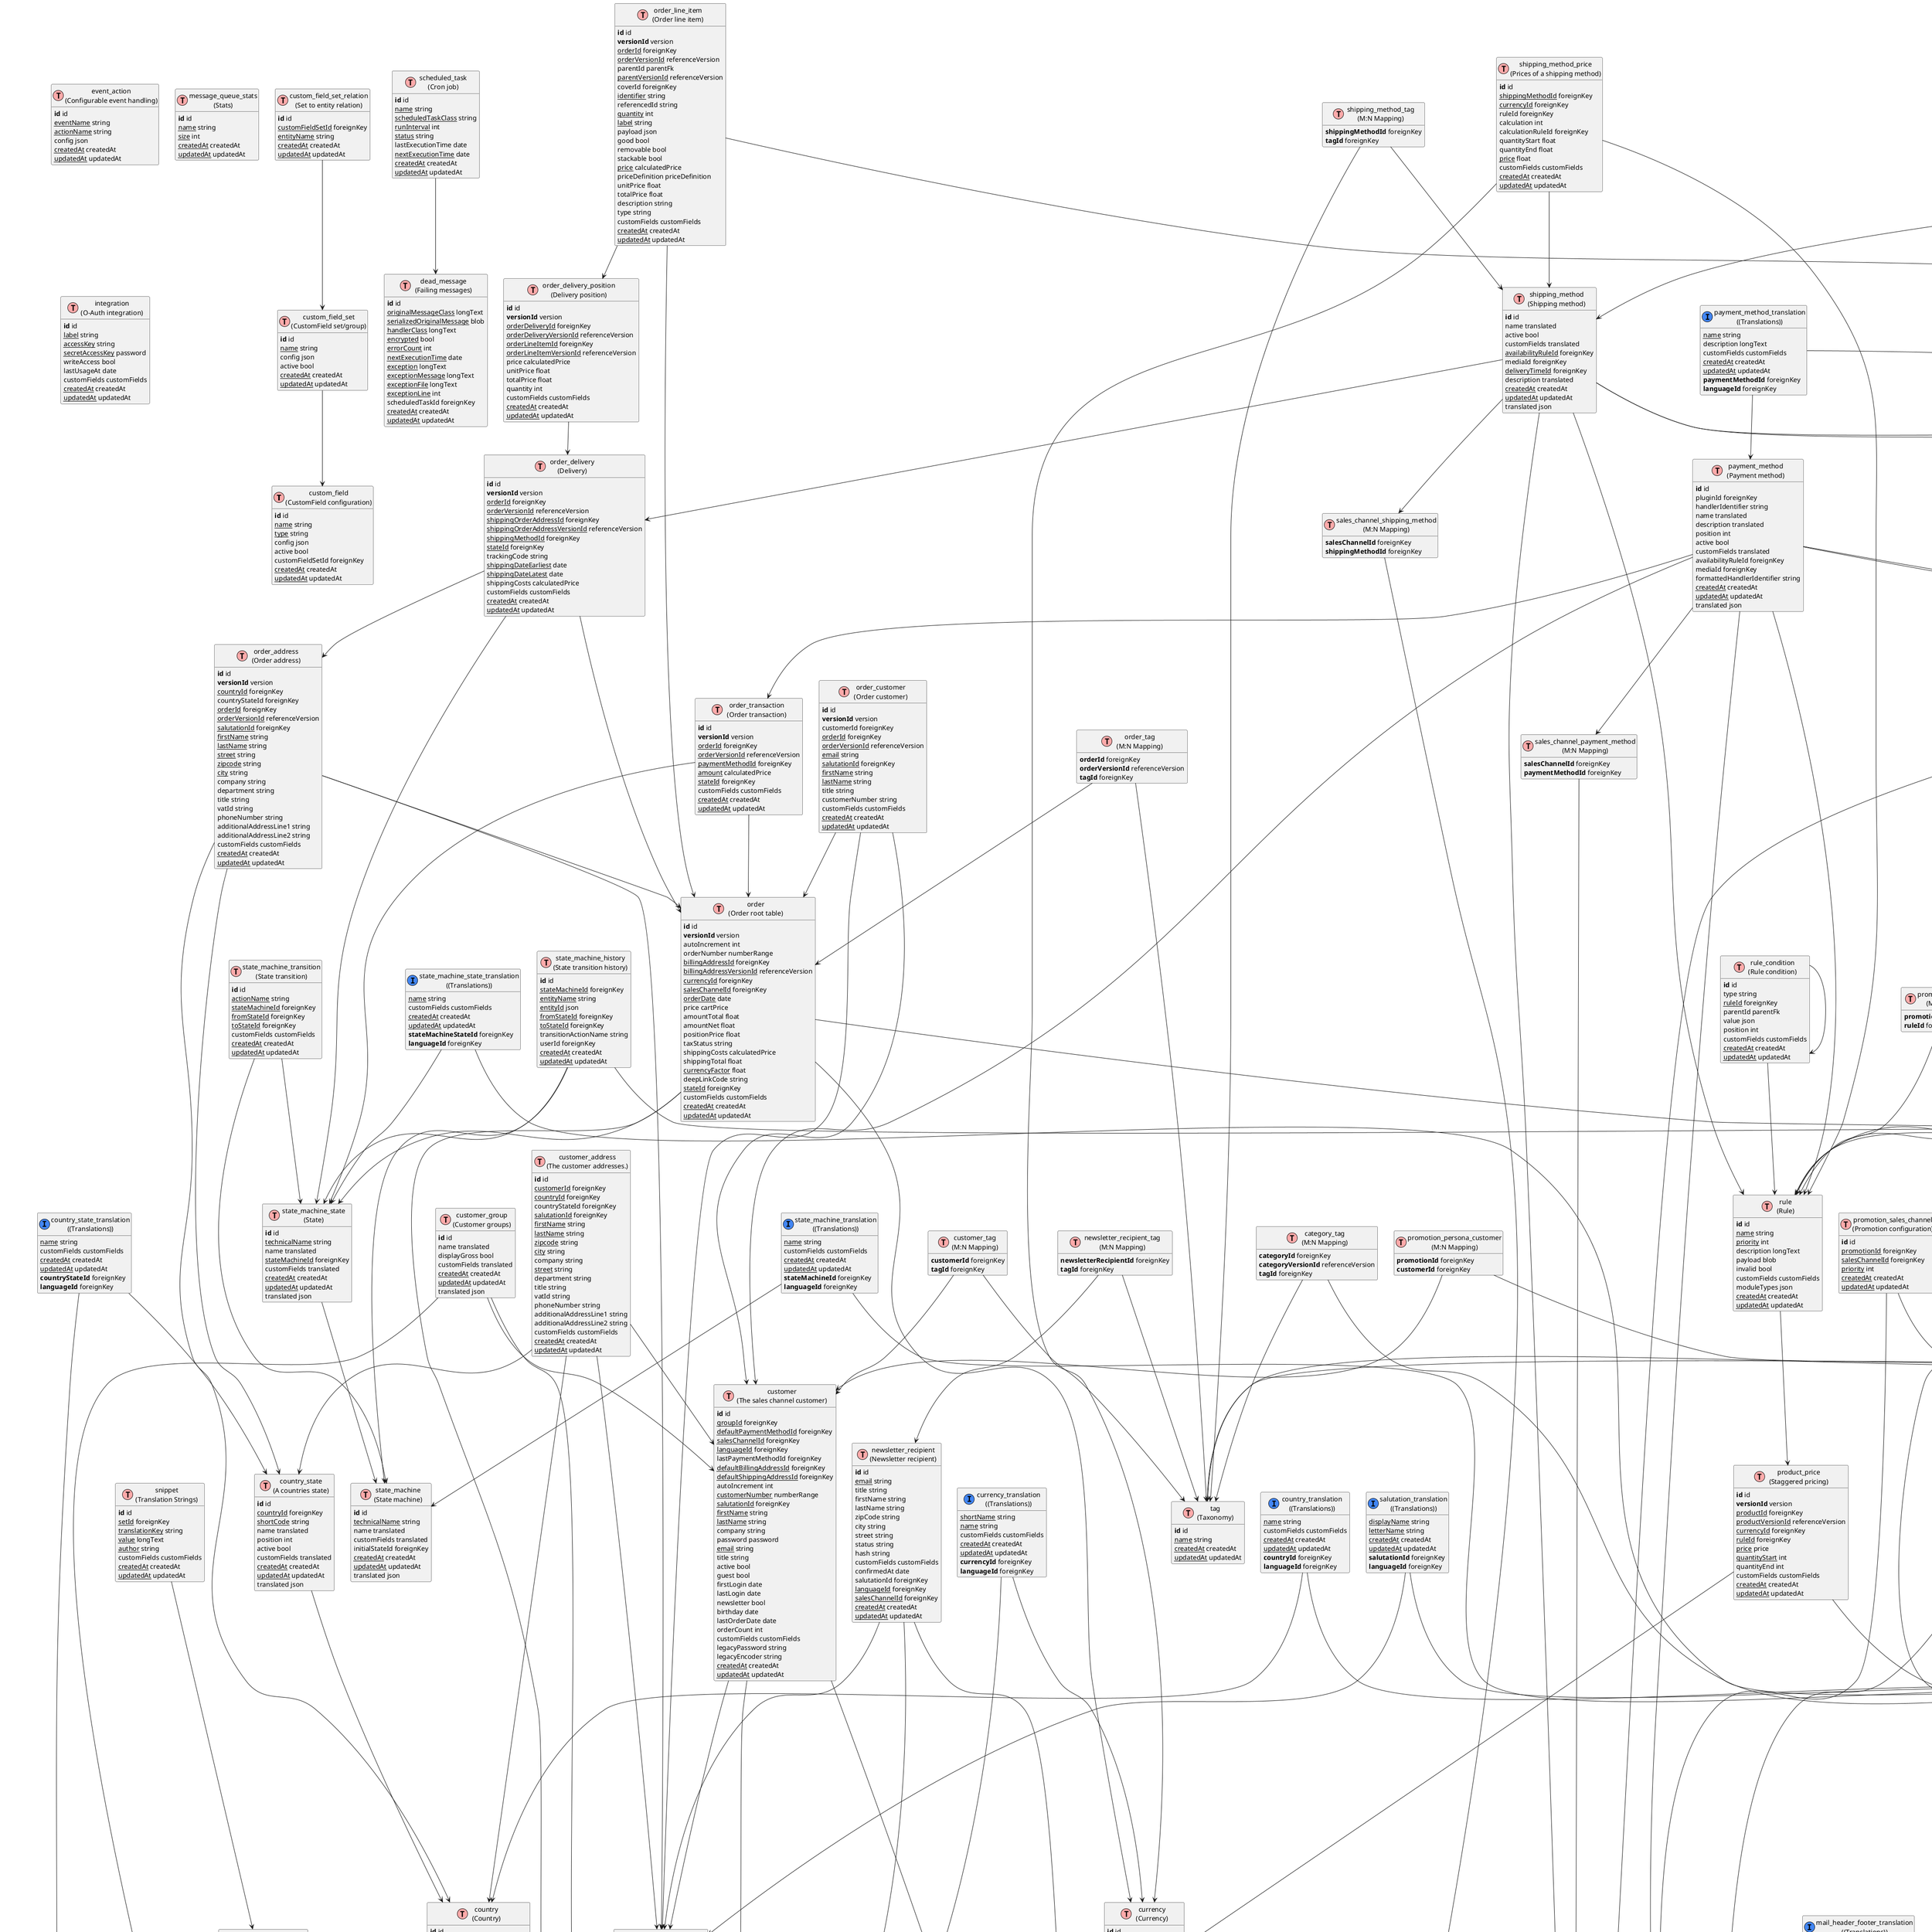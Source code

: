 @startuml
' uncomment the line below if you're using computer with a retina display
' skinparam dpi 300
!define Table(name,desc) class name as "desc" << (T,#FFAAAA) >>
!define ForeignTable(name,desc) class name as "desc" << (T,#ada6a6) >>
!define TranslationTable(name,desc) class name as "desc" << (I,#4286f4) >>
' we use bold for primary key
' green color for unique
' and underscore for not_null
!define primary_key(x) <b>x</b>
!define unique(x) <color:green>x</color>
!define not_null(x) <u>x</u>
' other tags available:
' <i></i>
' <back:COLOR></color>, where color is a color name or html color code
' (#FFAACC)
' see: http://plantuml.com/classes.html#More
hide methods
hide stereotypes
hide empty members
skinparam backgroundColor #FFFFFF

' entities

Table(ShopwareCoreFrameworkCustomFieldCustomFieldDefinition, "custom_field\n(CustomField configuration)") {
   primary_key(id) id
   not_null(name) string
   not_null(type) string
   config json
   active bool
   customFieldSetId foreignKey
   not_null(createdAt) createdAt
   not_null(updatedAt) updatedAt
}
Table(ShopwareCoreFrameworkCustomFieldAggregateCustomFieldSetCustomFieldSetDefinition, "custom_field_set\n(CustomField set/group)") {
   primary_key(id) id
   not_null(name) string
   config json
   active bool
   not_null(createdAt) createdAt
   not_null(updatedAt) updatedAt
}
Table(ShopwareCoreFrameworkCustomFieldAggregateCustomFieldSetRelationCustomFieldSetRelationDefinition, "custom_field_set_relation\n(Set to entity relation)") {
   primary_key(id) id
   not_null(customFieldSetId) foreignKey
   not_null(entityName) string
   not_null(createdAt) createdAt
   not_null(updatedAt) updatedAt
}
Table(ShopwareCoreFrameworkEventEventActionEventActionDefinition, "event_action\n(Configurable event handling)") {
   primary_key(id) id
   not_null(eventName) string
   not_null(actionName) string
   config json
   not_null(createdAt) createdAt
   not_null(updatedAt) updatedAt
}
Table(ShopwareCoreFrameworkMessageQueueDeadMessageDeadMessageDefinition, "dead_message\n(Failing messages)") {
   primary_key(id) id
   not_null(originalMessageClass) longText
   not_null(serializedOriginalMessage) blob
   not_null(handlerClass) longText
   not_null(encrypted) bool
   not_null(errorCount) int
   not_null(nextExecutionTime) date
   not_null(exception) longText
   not_null(exceptionMessage) longText
   not_null(exceptionFile) longText
   not_null(exceptionLine) int
   scheduledTaskId foreignKey
   not_null(createdAt) createdAt
   not_null(updatedAt) updatedAt
}
Table(ShopwareCoreFrameworkMessageQueueMessageQueueStatsDefinition, "message_queue_stats\n(Stats)") {
   primary_key(id) id
   not_null(name) string
   not_null(size) int
   not_null(createdAt) createdAt
   not_null(updatedAt) updatedAt
}
Table(ShopwareCoreFrameworkPluginPluginDefinition, "plugin\n(Plugin)") {
   primary_key(id) id
   not_null(baseClass) string
   not_null(name) string
   composerName string
   not_null(autoload) json
   active bool
   managedByComposer bool
   path string
   author string
   copyright string
   license string
   not_null(version) string
   upgradeVersion string
   installedAt date
   upgradedAt date
   iconRaw blob
   icon string
   label translated
   description translated
   manufacturerLink translated
   supportLink translated
   changelog translated
   customFields translated
   not_null(createdAt) createdAt
   not_null(updatedAt) updatedAt
   translated json
}
TranslationTable(ShopwareCoreFrameworkPluginAggregatePluginTranslationPluginTranslationDefinition, "plugin_translation\n((Translations))") {
   not_null(label) string
   description longText
   manufacturerLink string
   supportLink string
   changelog json
   customFields customFields
   not_null(createdAt) createdAt
   not_null(updatedAt) updatedAt
   primary_key(pluginId) foreignKey
   primary_key(languageId) foreignKey
}
Table(ShopwareCoreFrameworkScheduledTaskScheduledTaskDefinition, "scheduled_task\n(Cron job)") {
   primary_key(id) id
   not_null(name) string
   not_null(scheduledTaskClass) string
   not_null(runInterval) int
   not_null(status) string
   lastExecutionTime date
   not_null(nextExecutionTime) date
   not_null(createdAt) createdAt
   not_null(updatedAt) updatedAt
}
Table(ShopwareCoreFrameworkLanguageLanguageDefinition, "language\n(Language)") {
   primary_key(id) id
   parentId parentFk
   not_null(localeId) foreignKey
   translationCodeId foreignKey
   not_null(name) string
   customFields customFields
   not_null(createdAt) createdAt
   not_null(updatedAt) updatedAt
}
Table(ShopwareCoreSystemSalesChannelSalesChannelDefinition, "sales_channel\n(Sales Channel)") {
   primary_key(id) id
   not_null(typeId) foreignKey
   not_null(languageId) foreignKey
   not_null(customerGroupId) foreignKey
   not_null(currencyId) foreignKey
   not_null(paymentMethodId) foreignKey
   not_null(shippingMethodId) foreignKey
   not_null(countryId) foreignKey
   not_null(navigationCategoryId) foreignKey
   not_null(navigationCategoryVersionId) referenceVersion
   footerCategoryId foreignKey
   footerCategoryVersionId referenceVersion
   serviceCategoryId foreignKey
   serviceCategoryVersionId referenceVersion
   mailHeaderFooterId foreignKey
   name translated
   shortName string
   not_null(accessKey) string
   configuration json
   active bool
   customFields translated
   not_null(createdAt) createdAt
   not_null(updatedAt) updatedAt
   translated json
}
TranslationTable(ShopwareCoreSystemSalesChannelAggregateSalesChannelTranslationSalesChannelTranslationDefinition, "sales_channel_translation\n((Translations))") {
   not_null(name) string
   customFields customFields
   not_null(createdAt) createdAt
   not_null(updatedAt) updatedAt
   primary_key(salesChannelId) foreignKey
   primary_key(languageId) foreignKey
}
Table(ShopwareCoreSystemSalesChannelAggregateSalesChannelCountrySalesChannelCountryDefinition, "sales_channel_country\n(M:N Mapping)") {
   primary_key(salesChannelId) foreignKey
   primary_key(countryId) foreignKey
}
Table(ShopwareCoreSystemSalesChannelAggregateSalesChannelCurrencySalesChannelCurrencyDefinition, "sales_channel_currency\n(M:N Mapping)") {
   primary_key(salesChannelId) foreignKey
   primary_key(currencyId) foreignKey
}
Table(ShopwareCoreSystemSalesChannelAggregateSalesChannelDomainSalesChannelDomainDefinition, "sales_channel_domain\n(Domain names of a sales channels)") {
   primary_key(id) id
   not_null(url) string
   not_null(salesChannelId) foreignKey
   not_null(languageId) foreignKey
   not_null(currencyId) foreignKey
   not_null(snippetSetId) foreignKey
   customFields customFields
   not_null(createdAt) createdAt
   not_null(updatedAt) updatedAt
}
Table(ShopwareCoreSystemSalesChannelAggregateSalesChannelLanguageSalesChannelLanguageDefinition, "sales_channel_language\n(M:N Mapping)") {
   primary_key(salesChannelId) foreignKey
   primary_key(languageId) foreignKey
}
Table(ShopwareCoreSystemSalesChannelAggregateSalesChannelPaymentMethodSalesChannelPaymentMethodDefinition, "sales_channel_payment_method\n(M:N Mapping)") {
   primary_key(salesChannelId) foreignKey
   primary_key(paymentMethodId) foreignKey
}
Table(ShopwareCoreSystemSalesChannelAggregateSalesChannelShippingMethodSalesChannelShippingMethodDefinition, "sales_channel_shipping_method\n(M:N Mapping)") {
   primary_key(salesChannelId) foreignKey
   primary_key(shippingMethodId) foreignKey
}
Table(ShopwareCoreSystemSalesChannelAggregateSalesChannelTypeSalesChannelTypeDefinition, "sales_channel_type\n(Type)") {
   primary_key(id) id
   coverUrl string
   iconName string
   screenshotUrls list
   name translated
   manufacturer translated
   description translated
   descriptionLong translated
   customFields translated
   not_null(createdAt) createdAt
   not_null(updatedAt) updatedAt
   translated json
}
TranslationTable(ShopwareCoreSystemSalesChannelAggregateSalesChannelTypeTranslationSalesChannelTypeTranslationDefinition, "sales_channel_type_translation\n((Translations))") {
   not_null(name) string
   manufacturer string
   description string
   descriptionLong longTextWithHtml
   customFields customFields
   not_null(createdAt) createdAt
   not_null(updatedAt) updatedAt
   primary_key(salesChannelTypeId) foreignKey
   primary_key(languageId) foreignKey
}
Table(ShopwareCoreSystemCountryCountryDefinition, "country\n(Country)") {
   primary_key(id) id
   name translated
   iso string
   position int
   taxFree bool
   active bool
   iso3 string
   displayStateInRegistration bool
   forceStateInRegistration bool
   customFields translated
   not_null(createdAt) createdAt
   not_null(updatedAt) updatedAt
   translated json
}
Table(ShopwareCoreSystemCountryAggregateCountryStateCountryStateDefinition, "country_state\n(A countries state)") {
   primary_key(id) id
   not_null(countryId) foreignKey
   not_null(shortCode) string
   name translated
   position int
   active bool
   customFields translated
   not_null(createdAt) createdAt
   not_null(updatedAt) updatedAt
   translated json
}
TranslationTable(ShopwareCoreSystemCountryAggregateCountryStateTranslationCountryStateTranslationDefinition, "country_state_translation\n((Translations))") {
   not_null(name) string
   customFields customFields
   not_null(createdAt) createdAt
   not_null(updatedAt) updatedAt
   primary_key(countryStateId) foreignKey
   primary_key(languageId) foreignKey
}
TranslationTable(ShopwareCoreSystemCountryAggregateCountryTranslationCountryTranslationDefinition, "country_translation\n((Translations))") {
   not_null(name) string
   customFields customFields
   not_null(createdAt) createdAt
   not_null(updatedAt) updatedAt
   primary_key(countryId) foreignKey
   primary_key(languageId) foreignKey
}
Table(ShopwareCoreSystemCurrencyCurrencyDefinition, "currency\n(Currency)") {
   primary_key(id) id
   not_null(factor) float
   not_null(symbol) string
   not_null(isoCode) string
   shortName translated
   name translated
   not_null(decimalPrecision) int
   position int
   isDefault bool
   customFields translated
   not_null(createdAt) createdAt
   not_null(updatedAt) updatedAt
   translated json
}
TranslationTable(ShopwareCoreSystemCurrencyAggregateCurrencyTranslationCurrencyTranslationDefinition, "currency_translation\n((Translations))") {
   not_null(shortName) string
   not_null(name) string
   customFields customFields
   not_null(createdAt) createdAt
   not_null(updatedAt) updatedAt
   primary_key(currencyId) foreignKey
   primary_key(languageId) foreignKey
}
Table(ShopwareCoreSystemLocaleLocaleDefinition, "locale\n(A locale)") {
   primary_key(id) id
   not_null(code) string
   name translated
   territory translated
   customFields translated
   not_null(createdAt) createdAt
   not_null(updatedAt) updatedAt
   translated json
}
TranslationTable(ShopwareCoreSystemLocaleAggregateLocaleTranslationLocaleTranslationDefinition, "locale_translation\n((Translations))") {
   not_null(name) string
   not_null(territory) string
   customFields customFields
   not_null(createdAt) createdAt
   not_null(updatedAt) updatedAt
   primary_key(localeId) foreignKey
   primary_key(languageId) foreignKey
}
Table(ShopwareCoreFrameworkSnippetAggregateSnippetSetSnippetSetDefinition, "snippet_set\n(Sets of snippets)") {
   primary_key(id) id
   not_null(name) string
   not_null(baseFile) string
   not_null(iso) string
   customFields customFields
   not_null(createdAt) createdAt
   not_null(updatedAt) updatedAt
}
Table(ShopwareCoreFrameworkSnippetSnippetDefinition, "snippet\n(Translation Strings)") {
   primary_key(id) id
   not_null(setId) foreignKey
   not_null(translationKey) string
   not_null(value) longText
   not_null(author) string
   customFields customFields
   not_null(createdAt) createdAt
   not_null(updatedAt) updatedAt
}
Table(ShopwareCoreSystemSalutationSalutationDefinition, "salutation\n(Salutation configuration)") {
   primary_key(id) id
   not_null(salutationKey) string
   displayName translated
   letterName translated
   not_null(createdAt) createdAt
   not_null(updatedAt) updatedAt
   translated json
}
TranslationTable(ShopwareCoreSystemSalutationAggregateSalutationTranslationSalutationTranslationDefinition, "salutation_translation\n((Translations))") {
   not_null(displayName) string
   not_null(letterName) string
   not_null(createdAt) createdAt
   not_null(updatedAt) updatedAt
   primary_key(salutationId) foreignKey
   primary_key(languageId) foreignKey
}
Table(ShopwareCoreSystemTaxTaxDefinition, "tax\n(Available tax settings)") {
   primary_key(id) id
   not_null(taxRate) float
   not_null(name) string
   customFields customFields
   not_null(createdAt) createdAt
   not_null(updatedAt) updatedAt
}
Table(ShopwareCoreSystemUnitUnitDefinition, "unit\n(Measuring unit)") {
   primary_key(id) id
   shortCode translated
   name translated
   customFields translated
   not_null(createdAt) createdAt
   not_null(updatedAt) updatedAt
   translated json
}
TranslationTable(ShopwareCoreSystemUnitAggregateUnitTranslationUnitTranslationDefinition, "unit_translation\n((Translations))") {
   not_null(shortCode) string
   not_null(name) string
   customFields customFields
   not_null(createdAt) createdAt
   not_null(updatedAt) updatedAt
   primary_key(unitId) foreignKey
   primary_key(languageId) foreignKey
}
Table(ShopwareCoreSystemUserUserDefinition, "user\n(Administration/ Management Account user)") {
   primary_key(id) id
   not_null(localeId) foreignKey
   avatarId foreignKey
   not_null(username) string
   not_null(password) password
   not_null(firstName) string
   not_null(lastName) string
   not_null(email) string
   active bool
   customFields customFields
   storeToken string
   not_null(createdAt) createdAt
   not_null(updatedAt) updatedAt
}
Table(ShopwareCoreSystemUserAggregateUserAccessKeyUserAccessKeyDefinition, "user_access_key\n(oAuth access key)") {
   primary_key(id) id
   not_null(userId) foreignKey
   not_null(accessKey) string
   not_null(secretAccessKey) password
   writeAccess bool
   lastUsageAt date
   customFields customFields
   not_null(createdAt) createdAt
   not_null(updatedAt) updatedAt
}
Table(ShopwareCoreSystemUserAggregateUserRecoveryUserRecoveryDefinition, "user_recovery\n(User / Account recovery process)") {
   primary_key(id) id
   not_null(hash) string
   not_null(userId) foreignKey
   not_null(createdAt) createdAt
   not_null(updatedAt) updatedAt
}
Table(ShopwareCoreSystemIntegrationIntegrationDefinition, "integration\n(O-Auth integration)") {
   primary_key(id) id
   not_null(label) string
   not_null(accessKey) string
   not_null(secretAccessKey) password
   writeAccess bool
   lastUsageAt date
   customFields customFields
   not_null(createdAt) createdAt
   not_null(updatedAt) updatedAt
}
Table(ShopwareCoreSystemStateMachineStateMachineDefinition, "state_machine\n(State machine)") {
   primary_key(id) id
   not_null(technicalName) string
   name translated
   customFields translated
   initialStateId foreignKey
   not_null(createdAt) createdAt
   not_null(updatedAt) updatedAt
   translated json
}
TranslationTable(ShopwareCoreSystemStateMachineStateMachineTranslationDefinition, "state_machine_translation\n((Translations))") {
   not_null(name) string
   customFields customFields
   not_null(createdAt) createdAt
   not_null(updatedAt) updatedAt
   primary_key(stateMachineId) foreignKey
   primary_key(languageId) foreignKey
}
Table(ShopwareCoreSystemStateMachineAggregationStateMachineStateStateMachineStateDefinition, "state_machine_state\n(State)") {
   primary_key(id) id
   not_null(technicalName) string
   name translated
   not_null(stateMachineId) foreignKey
   customFields translated
   not_null(createdAt) createdAt
   not_null(updatedAt) updatedAt
   translated json
}
TranslationTable(ShopwareCoreSystemStateMachineAggregationStateMachineStateStateMachineStateTranslationDefinition, "state_machine_state_translation\n((Translations))") {
   not_null(name) string
   customFields customFields
   not_null(createdAt) createdAt
   not_null(updatedAt) updatedAt
   primary_key(stateMachineStateId) foreignKey
   primary_key(languageId) foreignKey
}
Table(ShopwareCoreSystemStateMachineAggregationStateMachineTransitionStateMachineTransitionDefinition, "state_machine_transition\n(State transition)") {
   primary_key(id) id
   not_null(actionName) string
   not_null(stateMachineId) foreignKey
   not_null(fromStateId) foreignKey
   not_null(toStateId) foreignKey
   customFields customFields
   not_null(createdAt) createdAt
   not_null(updatedAt) updatedAt
}
Table(ShopwareCoreSystemStateMachineAggregationStateMachineHistoryStateMachineHistoryDefinition, "state_machine_history\n(State transition history)") {
   primary_key(id) id
   not_null(stateMachineId) foreignKey
   not_null(entityName) string
   not_null(entityId) json
   not_null(fromStateId) foreignKey
   not_null(toStateId) foreignKey
   transitionActionName string
   userId foreignKey
   not_null(createdAt) createdAt
   not_null(updatedAt) updatedAt
}
Table(ShopwareCoreSystemSystemConfigSystemConfigDefinition, "system_config\n(System configuration)") {
   primary_key(id) id
   not_null(configurationKey) string
   not_null(configurationValue) configurationValue
   salesChannelId foreignKey
   not_null(createdAt) createdAt
   not_null(updatedAt) updatedAt
}
Table(ShopwareCoreSystemNumberRangeNumberRangeDefinition, "number_range\n(Number range)") {
   primary_key(id) id
   not_null(typeId) foreignKey
   not_null(global) bool
   name translated
   description translated
   not_null(pattern) string
   not_null(start) int
   customFields translated
   not_null(createdAt) createdAt
   not_null(updatedAt) updatedAt
   translated json
}
Table(ShopwareCoreSystemNumberRangeAggregateNumberRangeSalesChannelNumberRangeSalesChannelDefinition, "number_range_sales_channel\n(M:N Mapping)") {
   primary_key(id) id
   not_null(numberRangeId) foreignKey
   not_null(salesChannelId) foreignKey
   numberRangeTypeId foreignKey
   not_null(createdAt) createdAt
   not_null(updatedAt) updatedAt
}
Table(ShopwareCoreSystemNumberRangeAggregateNumberRangeStateNumberRangeStateDefinition, "number_range_state\n(Current number range max value)") {
   primary_key(id) id
   not_null(numberRangeId) foreignKey
   not_null(lastValue) int
   not_null(createdAt) createdAt
   not_null(updatedAt) updatedAt
}
Table(ShopwareCoreSystemNumberRangeAggregateNumberRangeTypeNumberRangeTypeDefinition, "number_range_type\n(Type)") {
   primary_key(id) id
   technicalName string
   typeName translated
   not_null(global) bool
   customFields translated
   not_null(createdAt) createdAt
   not_null(updatedAt) updatedAt
   translated json
}
TranslationTable(ShopwareCoreSystemNumberRangeAggregateNumberRangeTypeTranslationNumberRangeTypeTranslationDefinition, "number_range_type_translation\n((Translations))") {
   not_null(typeName) string
   customFields customFields
   not_null(createdAt) createdAt
   not_null(updatedAt) updatedAt
   primary_key(numberRangeTypeId) foreignKey
   primary_key(languageId) foreignKey
}
TranslationTable(ShopwareCoreSystemNumberRangeAggregateNumberRangeTranslationNumberRangeTranslationDefinition, "number_range_translation\n((Translations))") {
   not_null(name) string
   description string
   customFields customFields
   not_null(createdAt) createdAt
   not_null(updatedAt) updatedAt
   primary_key(numberRangeId) foreignKey
   primary_key(languageId) foreignKey
}
Table(ShopwareCoreSystemTagTagDefinition, "tag\n(Taxonomy)") {
   primary_key(id) id
   not_null(name) string
   not_null(createdAt) createdAt
   not_null(updatedAt) updatedAt
}
Table(ShopwareCoreContentCategoryCategoryDefinition, "category\n(Category tree)") {
   primary_key(id) id
   primary_key(versionId) version
   parentId parentFk
   not_null(parentVersionId) referenceVersion
   afterCategoryId foreignKey
   not_null(afterCategoryVersionId) referenceVersion
   mediaId foreignKey
   not_null(displayNestedProducts) bool
   autoIncrement int
   breadcrumb translated
   level treeLevel
   path treePath
   childCount childCount
   not_null(type) string
   visible bool
   active bool
   name translated
   customFields translated
   slotConfig translated
   externalLink translated
   description translated
   cmsPageId foreignKey
   not_null(createdAt) createdAt
   not_null(updatedAt) updatedAt
   canonicalUrl CanonicalUrlAssociation
   url string
   translated json
}
TranslationTable(ShopwareCoreContentCategoryAggregateCategoryTranslationCategoryTranslationDefinition, "category_translation\n((Translations))") {
   not_null(name) string
   breadcrumb list
   slotConfig json
   externalLink string
   description longTextWithHtml
   customFields customFields
   not_null(createdAt) createdAt
   not_null(updatedAt) updatedAt
   primary_key(categoryId) foreignKey
   primary_key(languageId) foreignKey
   primary_key(categoryVersionId) referenceVersion
}
Table(ShopwareCoreContentCategoryAggregateCategoryTagCategoryTagDefinition, "category_tag\n(M:N Mapping)") {
   primary_key(categoryId) foreignKey
   primary_key(categoryVersionId) referenceVersion
   primary_key(tagId) foreignKey
}
Table(ShopwareCoreContentMediaMediaDefinition, "media\n(Media / Files)") {
   primary_key(id) id
   userId foreignKey
   mediaFolderId foreignKey
   mimeType string
   fileExtension string
   uploadedAt date
   fileName longText
   fileSize int
   mediaTypeRaw blob
   metaData json
   mediaType json
   alt translated
   title translated
   url string
   customFields translated
   thumbnailsRo blob
   hasFile bool
   private bool
   not_null(createdAt) createdAt
   not_null(updatedAt) updatedAt
   translated json
}
Table(ShopwareCoreContentMediaAggregateMediaDefaultFolderMediaDefaultFolderDefinition, "media_default_folder\n(Default folders)") {
   primary_key(id) id
   not_null(associationFields) list
   not_null(entity) string
   customFields customFields
   not_null(createdAt) createdAt
   not_null(updatedAt) updatedAt
}
Table(ShopwareCoreContentMediaAggregateMediaThumbnailMediaThumbnailDefinition, "media_thumbnail\n(Generated Thumbnail)") {
   primary_key(id) id
   not_null(mediaId) foreignKey
   not_null(width) int
   not_null(height) int
   url string
   customFields customFields
   not_null(createdAt) createdAt
   not_null(updatedAt) updatedAt
}
TranslationTable(ShopwareCoreContentMediaAggregateMediaTranslationMediaTranslationDefinition, "media_translation\n((Translations))") {
   title string
   alt longText
   customFields customFields
   not_null(createdAt) createdAt
   not_null(updatedAt) updatedAt
   primary_key(mediaId) foreignKey
   primary_key(languageId) foreignKey
}
Table(ShopwareCoreContentMediaAggregateMediaFolderMediaFolderDefinition, "media_folder\n(Folder structure)") {
   primary_key(id) id
   useParentConfiguration bool
   not_null(configurationId) foreignKey
   defaultFolderId foreignKey
   parentId parentFk
   childCount childCount
   not_null(name) string
   customFields customFields
   not_null(createdAt) createdAt
   not_null(updatedAt) updatedAt
}
Table(ShopwareCoreContentMediaAggregateMediaThumbnailSizeMediaThumbnailSizeDefinition, "media_thumbnail_size\n(Generated Thumbnails)") {
   primary_key(id) id
   not_null(width) int
   not_null(height) int
   customFields customFields
   not_null(createdAt) createdAt
   not_null(updatedAt) updatedAt
}
Table(ShopwareCoreContentMediaAggregateMediaFolderConfigurationMediaFolderConfigurationDefinition, "media_folder_configuration\n(Configuration)") {
   primary_key(id) id
   createThumbnails bool
   keepAspectRatio bool
   thumbnailQuality int
   private bool
   mediaThumbnailSizesRo blob
   customFields customFields
   not_null(createdAt) createdAt
   not_null(updatedAt) updatedAt
}
Table(ShopwareCoreContentMediaAggregateMediaFolderConfigurationMediaThumbnailSizeMediaFolderConfigurationMediaThumbnailSizeDefinition, "media_folder_configuration_media_thumbnail_size\n(M:N Mapping)") {
   primary_key(mediaFolderConfigurationId) foreignKey
   primary_key(mediaThumbnailSizeId) foreignKey
}
Table(ShopwareCoreContentMediaAggregateMediaTagMediaTagDefinition, "media_tag\n(M:N Mapping)") {
   primary_key(mediaId) foreignKey
   primary_key(tagId) foreignKey
}
Table(ShopwareCoreContentProductProductDefinition, "product\n(Product)") {
   primary_key(id) id
   primary_key(versionId) version
   parentId parentFk
   not_null(parentVersionId) referenceVersion
   blacklistIds blacklistRule
   whitelistIds whitelistRule
   autoIncrement int
   active bool
   not_null(stock) int
   variantRestrictions json
   displayInListing bool
   configuratorGroupConfig json
   not_null(manufacturerId) foreignKey
   not_null(productManufacturerVersionId) referenceVersion
   unitId foreignKey
   not_null(taxId) foreignKey
   coverId foreignKey
   productMediaVersionId referenceVersion
   not_null(price) price
   manufacturerNumber string
   ean string
   not_null(productNumber) numberRange
   isCloseout bool
   purchaseSteps int
   maxPurchase int
   minPurchase int
   purchaseUnit float
   referenceUnit float
   shippingFree bool
   purchasePrice float
   markAsTopseller bool
   weight float
   width float
   height float
   length float
   releaseDate date
   categoryTree list
   propertyIds manyToManyId
   optionIds manyToManyId
   tagIds manyToManyId
   listingPrices priceRulesJson
   minDeliveryTime int
   maxDeliveryTime int
   restockTime int
   additionalText translated
   name translated
   keywords translated
   description translated
   metaTitle translated
   packUnit translated
   customFields translated
   not_null(createdAt) createdAt
   not_null(updatedAt) updatedAt
   canonicalUrl CanonicalUrlAssociation
   url string
   translated json
}
Table(ShopwareCoreContentProductAggregateProductCategoryProductCategoryDefinition, "product_category\n(M:N Mapping)") {
   primary_key(productId) foreignKey
   primary_key(productVersionId) referenceVersion
   primary_key(categoryId) foreignKey
   primary_key(categoryVersionId) referenceVersion
}
Table(ShopwareCoreContentProductAggregateProductTagProductTagDefinition, "product_tag\n(M:N Mapping)") {
   primary_key(productId) foreignKey
   primary_key(productVersionId) referenceVersion
   primary_key(tagId) foreignKey
}
Table(ShopwareCoreContentProductAggregateProductConfiguratorSettingProductConfiguratorSettingDefinition, "product_configurator_setting\n(The root product configurator.)") {
   primary_key(id) id
   primary_key(versionId) version
   not_null(productId) foreignKey
   not_null(productVersionId) referenceVersion
   mediaId foreignKey
   not_null(optionId) foreignKey
   price json
   position int
   customFields customFields
   not_null(createdAt) createdAt
   not_null(updatedAt) updatedAt
}
Table(ShopwareCoreContentProductAggregateProductPriceProductPriceDefinition, "product_price\n(Staggered pricing)") {
   primary_key(id) id
   primary_key(versionId) version
   not_null(productId) foreignKey
   not_null(productVersionId) referenceVersion
   not_null(currencyId) foreignKey
   not_null(ruleId) foreignKey
   not_null(price) price
   not_null(quantityStart) int
   quantityEnd int
   customFields customFields
   not_null(createdAt) createdAt
   not_null(updatedAt) updatedAt
}
Table(ShopwareCoreContentProductAggregateProductPropertyProductPropertyDefinition, "product_property\n(M:N Mapping)") {
   primary_key(productId) foreignKey
   not_null(productVersionId) referenceVersion
   primary_key(optionId) foreignKey
}
Table(ShopwareCoreContentProductAggregateProductSearchKeywordProductSearchKeywordDefinition, "product_search_keyword\n(Search keywords)") {
   primary_key(id) id
   primary_key(versionId) version
   primary_key(languageId) foreignKey
   not_null(productId) foreignKey
   not_null(productVersionId) referenceVersion
   not_null(keyword) string
   not_null(ranking) float
   not_null(createdAt) createdAt
   not_null(updatedAt) updatedAt
}
Table(ShopwareCoreContentProductAggregateProductKeywordDictionaryProductKeywordDictionaryDefinition, "product_keyword_dictionary\n(Search dictionary)") {
   primary_key(id) id
   not_null(languageId) foreignKey
   not_null(keyword) string
   reversed string
}
Table(ShopwareCoreContentProductAggregateProductManufacturerProductManufacturerDefinition, "product_manufacturer\n(Manufacturer)") {
   primary_key(id) id
   primary_key(versionId) version
   mediaId foreignKey
   link string
   name translated
   description translated
   customFields translated
   not_null(createdAt) createdAt
   not_null(updatedAt) updatedAt
   translated json
}
TranslationTable(ShopwareCoreContentProductAggregateProductManufacturerTranslationProductManufacturerTranslationDefinition, "product_manufacturer_translation\n((Translations))") {
   not_null(name) string
   description longTextWithHtml
   customFields customFields
   not_null(createdAt) createdAt
   not_null(updatedAt) updatedAt
   primary_key(productManufacturerId) foreignKey
   primary_key(languageId) foreignKey
   primary_key(productManufacturerVersionId) referenceVersion
}
Table(ShopwareCoreContentProductAggregateProductMediaProductMediaDefinition, "product_media\n(Product media/images)") {
   primary_key(id) id
   primary_key(versionId) version
   not_null(productId) foreignKey
   not_null(productVersionId) referenceVersion
   not_null(mediaId) foreignKey
   position int
   customFields customFields
   not_null(createdAt) createdAt
   not_null(updatedAt) updatedAt
}
TranslationTable(ShopwareCoreContentProductAggregateProductTranslationProductTranslationDefinition, "product_translation\n((Translations))") {
   additionalText string
   not_null(name) string
   keywords longText
   description longTextWithHtml
   metaTitle string
   packUnit string
   customFields customFields
   not_null(createdAt) createdAt
   not_null(updatedAt) updatedAt
   primary_key(productId) foreignKey
   primary_key(languageId) foreignKey
   primary_key(productVersionId) referenceVersion
}
Table(ShopwareCoreContentProductAggregateProductOptionProductOptionDefinition, "product_option\n(M:N Mapping)") {
   primary_key(productId) foreignKey
   not_null(productVersionId) referenceVersion
   primary_key(optionId) foreignKey
}
Table(ShopwareCoreContentProductAggregateProductCategoryTreeProductCategoryTreeDefinition, "product_category_tree\n(M:N Mapping)") {
   primary_key(productId) foreignKey
   primary_key(productVersionId) referenceVersion
   primary_key(categoryId) foreignKey
   primary_key(categoryVersionId) referenceVersion
}
Table(ShopwareCoreContentProductAggregateProductVisibilityProductVisibilityDefinition, "product_visibility\n(Visibility in sales channels)") {
   primary_key(id) id
   not_null(productId) foreignKey
   not_null(productVersionId) referenceVersion
   not_null(salesChannelId) foreignKey
   not_null(visibility) int
   not_null(createdAt) createdAt
   not_null(updatedAt) updatedAt
}
Table(ShopwareCoreContentDeliveryTimeDeliveryTimeDefinition, "delivery_time\n(Delivery time)") {
   primary_key(id) id
   not_null(name) translated
   not_null(min) int
   not_null(max) int
   not_null(unit) string
   customFields translated
   not_null(createdAt) createdAt
   not_null(updatedAt) updatedAt
   translated json
}
Table(ShopwareCoreContentNewsletterAggregateNewsletterRecipientNewsletterRecipientDefinition, "newsletter_recipient\n(Newsletter recipient)") {
   primary_key(id) id
   not_null(email) string
   title string
   firstName string
   lastName string
   zipCode string
   city string
   street string
   status string
   hash string
   customFields customFields
   confirmedAt date
   salutationId foreignKey
   not_null(languageId) foreignKey
   not_null(salesChannelId) foreignKey
   not_null(createdAt) createdAt
   not_null(updatedAt) updatedAt
}
Table(ShopwareCoreContentNewsletterAggregateNewsletterRecipientTagNewsletterRecipientTagDefinition, "newsletter_recipient_tag\n(M:N Mapping)") {
   primary_key(newsletterRecipientId) foreignKey
   primary_key(tagId) foreignKey
}
Table(ShopwareCoreContentRuleRuleDefinition, "rule\n(Rule)") {
   primary_key(id) id
   not_null(name) string
   not_null(priority) int
   description longText
   payload blob
   invalid bool
   customFields customFields
   moduleTypes json
   not_null(createdAt) createdAt
   not_null(updatedAt) updatedAt
}
Table(ShopwareCoreContentRuleAggregateRuleConditionRuleConditionDefinition, "rule_condition\n(Rule condition)") {
   primary_key(id) id
   type string
   not_null(ruleId) foreignKey
   parentId parentFk
   value json
   position int
   customFields customFields
   not_null(createdAt) createdAt
   not_null(updatedAt) updatedAt
}
Table(ShopwareCoreContentProductStreamProductStreamDefinition, "product_stream\n(Product streams)") {
   primary_key(id) id
   apiFilter json
   invalid bool
   name translated
   description translated
   customFields translated
   not_null(createdAt) createdAt
   not_null(updatedAt) updatedAt
   translated json
}
TranslationTable(ShopwareCoreContentProductStreamAggregateProductStreamTranslationProductStreamTranslationDefinition, "product_stream_translation\n((Translations))") {
   not_null(name) string
   description longText
   customFields customFields
   not_null(createdAt) createdAt
   not_null(updatedAt) updatedAt
   primary_key(productStreamId) foreignKey
   primary_key(languageId) foreignKey
}
Table(ShopwareCoreContentProductStreamAggregateProductStreamFilterProductStreamFilterDefinition, "product_stream_filter\n(A Product stream filter term)") {
   primary_key(id) id
   not_null(productStreamId) foreignKey
   parentId parentFk
   not_null(type) string
   field string
   operator string
   value longText
   parameters json
   position int
   customFields customFields
   not_null(createdAt) createdAt
   not_null(updatedAt) updatedAt
}
Table(ShopwareCoreContentPropertyPropertyGroupDefinition, "property_group\n(Property Group)") {
   primary_key(id) id
   name translated
   description translated
   not_null(displayType) string
   not_null(sortingType) string
   customFields translated
   not_null(createdAt) createdAt
   not_null(updatedAt) updatedAt
   translated json
}
Table(ShopwareCoreContentPropertyAggregatePropertyGroupOptionPropertyGroupOptionDefinition, "property_group_option\n(Property option)") {
   primary_key(id) id
   not_null(groupId) foreignKey
   name translated
   position translated
   colorHexCode string
   mediaId foreignKey
   customFields translated
   not_null(createdAt) createdAt
   not_null(updatedAt) updatedAt
   translated json
}
TranslationTable(ShopwareCoreContentPropertyAggregatePropertyGroupOptionTranslationPropertyGroupOptionTranslationDefinition, "property_group_option_translation\n((Translations))") {
   not_null(name) string
   position int
   customFields customFields
   not_null(createdAt) createdAt
   not_null(updatedAt) updatedAt
   primary_key(propertyGroupOptionId) foreignKey
   primary_key(languageId) foreignKey
}
TranslationTable(ShopwareCoreContentPropertyAggregatePropertyGroupTranslationPropertyGroupTranslationDefinition, "property_group_translation\n((Translations))") {
   not_null(name) string
   description longText
   customFields customFields
   not_null(createdAt) createdAt
   not_null(updatedAt) updatedAt
   primary_key(propertyGroupId) foreignKey
   primary_key(languageId) foreignKey
}
Table(ShopwareCoreContentCmsCmsPageDefinition, "cms_page\n(Content Page)") {
   primary_key(id) id
   name translated
   not_null(type) string
   entity string
   config json
   previewMediaId foreignKey
   customFields translated
   locked writeLockIndicator
   not_null(createdAt) createdAt
   not_null(updatedAt) updatedAt
   translated json
}
TranslationTable(ShopwareCoreContentCmsAggregateCmsPageTranslationCmsPageTranslationDefinition, "cms_page_translation\n((Translations))") {
   not_null(name) string
   customFields customFields
   not_null(createdAt) createdAt
   not_null(updatedAt) updatedAt
   primary_key(cmsPageId) foreignKey
   primary_key(languageId) foreignKey
}
Table(ShopwareCoreContentCmsAggregateCmsBlockCmsBlockDefinition, "cms_block\n(Content Block)") {
   primary_key(id) id
   not_null(position) int
   not_null(type) string
   locked writeLockIndicator
   name string
   sizingMode string
   marginTop string
   marginBottom string
   marginLeft string
   marginRight string
   backgroundColor string
   backgroundMediaId foreignKey
   backgroundMediaMode string
   cssClass string
   not_null(pageId) foreignKey
   customFields customFields
   not_null(createdAt) createdAt
   not_null(updatedAt) updatedAt
}
Table(ShopwareCoreContentCmsAggregateCmsSlotCmsSlotDefinition, "cms_slot\n(Content Slot)") {
   primary_key(id) id
   primary_key(versionId) version
   not_null(type) string
   not_null(slot) string
   locked writeLockIndicator
   config translated
   customFields translated
   data json
   not_null(blockId) foreignKey
   not_null(createdAt) createdAt
   not_null(updatedAt) updatedAt
   translated json
}
TranslationTable(ShopwareCoreContentCmsAggregateCmsSlotTranslationCmsSlotTranslationDefinition, "cms_slot_translation\n((Translations))") {
   not_null(config) configurationValue
   customFields customFields
   not_null(createdAt) createdAt
   not_null(updatedAt) updatedAt
   primary_key(cmsSlotId) foreignKey
   primary_key(languageId) foreignKey
   primary_key(cmsSlotVersionId) referenceVersion
}
Table(ShopwareCoreContentMailTemplateMailTemplateDefinition, "mail_template\n(Mail Template)") {
   primary_key(id) id
   not_null(mailTemplateTypeId) foreignKey
   systemDefault bool
   senderName translated
   description translated
   subject translated
   contentHtml translated
   contentPlain translated
   not_null(createdAt) createdAt
   not_null(updatedAt) updatedAt
   translated json
}
TranslationTable(ShopwareCoreContentMailTemplateAggregateMailTemplateTranslationMailTemplateTranslationDefinition, "mail_template_translation\n((Translations))") {
   senderName string
   description longText
   subject string
   contentHtml longTextWithHtml
   contentPlain longText
   not_null(createdAt) createdAt
   not_null(updatedAt) updatedAt
   primary_key(mailTemplateId) foreignKey
   primary_key(languageId) foreignKey
}
Table(ShopwareCoreContentMailTemplateAggregateMailTemplateTypeMailTemplateTypeDefinition, "mail_template_type\n(Type)") {
   primary_key(id) id
   name translated
   not_null(technicalName) string
   availableEntities json
   not_null(createdAt) createdAt
   not_null(updatedAt) updatedAt
   customFields translated
   translated json
}
TranslationTable(ShopwareCoreContentMailTemplateAggregateMailTemplateTypeTranslationMailTemplateTypeTranslationDefinition, "mail_template_type_translation\n((Translations))") {
   not_null(name) string
   customFields customFields
   not_null(createdAt) createdAt
   not_null(updatedAt) updatedAt
   primary_key(mailTemplateTypeId) foreignKey
   primary_key(languageId) foreignKey
}
Table(ShopwareCoreContentMailTemplateAggregateMailTemplateSalesChannelMailTemplateSalesChannelDefinition, "mail_template_sales_channel\n(M:N Mapping)") {
   primary_key(id) id
   not_null(mailTemplateId) foreignKey
   not_null(salesChannelId) foreignKey
   mailTemplateTypeId foreignKey
   not_null(createdAt) createdAt
   not_null(updatedAt) updatedAt
}
Table(ShopwareCoreContentMailTemplateAggregateMailTemplateMediaMailTemplateMediaDefinition, "mail_template_media\n(M:N Mapping)") {
   primary_key(id) id
   not_null(mailTemplateId) foreignKey
   not_null(mediaId) foreignKey
   position int
}
Table(ShopwareCoreContentMailTemplateAggregateMailHeaderFooterMailHeaderFooterDefinition, "mail_header_footer\n(Header/Footer content)") {
   primary_key(id) id
   systemDefault bool
   name translated
   description translated
   headerHtml translated
   headerPlain translated
   footerHtml translated
   footerPlain translated
   not_null(createdAt) createdAt
   not_null(updatedAt) updatedAt
   translated json
}
TranslationTable(ShopwareCoreContentMailTemplateAggregateMailHeaderFooterTranslationMailHeaderFooterTranslationDefinition, "mail_header_footer_translation\n((Translations))") {
   not_null(name) string
   description string
   headerHtml longTextWithHtml
   headerPlain longText
   footerHtml longTextWithHtml
   footerPlain longText
   not_null(createdAt) createdAt
   not_null(updatedAt) updatedAt
   primary_key(mailHeaderFooterId) foreignKey
   primary_key(languageId) foreignKey
}
TranslationTable(ShopwareCoreContentDeliveryTimeAggregateDeliveryTimeTranslationDeliveryTimeTranslationDefinition, "delivery_time_translation\n((Translations))") {
   not_null(name) string
   customFields customFields
   not_null(createdAt) createdAt
   not_null(updatedAt) updatedAt
   primary_key(deliveryTimeId) foreignKey
   primary_key(languageId) foreignKey
}
Table(ShopwareCoreContentImportExportImportExportProfileDefinition, "import_export_profile\n(File profile definition)") {
   primary_key(id) id
   not_null(name) string
   systemDefault bool
   not_null(sourceEntity) string
   not_null(fileType) string
   delimiter string
   enclosure string
   mapping json
   not_null(createdAt) createdAt
   not_null(updatedAt) updatedAt
}
Table(ShopwareCoreContentImportExportAggregateImportExportLogImportExportLogDefinition, "import_export_log\n(Change log)") {
   primary_key(id) id
   not_null(activity) string
   not_null(state) string
   not_null(records) int
   userId foreignKey
   profileId foreignKey
   fileId foreignKey
   username string
   profileName string
   not_null(createdAt) createdAt
   not_null(updatedAt) updatedAt
}
Table(ShopwareCoreContentImportExportAggregateImportExportFileImportExportFileDefinition, "import_export_file\n(Import/Export file)") {
   primary_key(id) id
   not_null(originalName) string
   not_null(path) string
   not_null(expireDate) date
   size int
   not_null(createdAt) createdAt
   not_null(accessToken) string
   not_null(updatedAt) updatedAt
}
Table(ShopwareCoreCheckoutCustomerCustomerDefinition, "customer\n(The sales channel customer)") {
   primary_key(id) id
   not_null(groupId) foreignKey
   not_null(defaultPaymentMethodId) foreignKey
   not_null(salesChannelId) foreignKey
   not_null(languageId) foreignKey
   lastPaymentMethodId foreignKey
   not_null(defaultBillingAddressId) foreignKey
   not_null(defaultShippingAddressId) foreignKey
   autoIncrement int
   not_null(customerNumber) numberRange
   not_null(salutationId) foreignKey
   not_null(firstName) string
   not_null(lastName) string
   company string
   password password
   not_null(email) string
   title string
   active bool
   guest bool
   firstLogin date
   lastLogin date
   newsletter bool
   birthday date
   lastOrderDate date
   orderCount int
   customFields customFields
   legacyPassword string
   legacyEncoder string
   not_null(createdAt) createdAt
   not_null(updatedAt) updatedAt
}
TranslationTable(ShopwareCoreCheckoutCustomerAggregateCustomerGroupTranslationCustomerGroupTranslationDefinition, "customer_group_translation\n((Translations))") {
   not_null(name) string
   customFields customFields
   not_null(createdAt) createdAt
   not_null(updatedAt) updatedAt
   primary_key(customerGroupId) foreignKey
   primary_key(languageId) foreignKey
}
Table(ShopwareCoreCheckoutCustomerAggregateCustomerAddressCustomerAddressDefinition, "customer_address\n(The customer addresses.)") {
   primary_key(id) id
   not_null(customerId) foreignKey
   not_null(countryId) foreignKey
   countryStateId foreignKey
   not_null(salutationId) foreignKey
   not_null(firstName) string
   not_null(lastName) string
   not_null(zipcode) string
   not_null(city) string
   company string
   not_null(street) string
   department string
   title string
   vatId string
   phoneNumber string
   additionalAddressLine1 string
   additionalAddressLine2 string
   customFields customFields
   not_null(createdAt) createdAt
   not_null(updatedAt) updatedAt
}
Table(ShopwareCoreCheckoutCustomerAggregateCustomerGroupCustomerGroupDefinition, "customer_group\n(Customer groups)") {
   primary_key(id) id
   name translated
   displayGross bool
   customFields translated
   not_null(createdAt) createdAt
   not_null(updatedAt) updatedAt
   translated json
}
Table(ShopwareCoreCheckoutCustomerAggregateCustomerTagCustomerTagDefinition, "customer_tag\n(M:N Mapping)") {
   primary_key(customerId) foreignKey
   primary_key(tagId) foreignKey
}
Table(ShopwareCoreCheckoutDocumentDocumentDefinition, "document\n(Document)") {
   primary_key(id) id
   not_null(documentTypeId) foreignKey
   not_null(fileType) string
   referencedDocumentId foreignKey
   not_null(orderId) foreignKey
   documentMediaFileId foreignKey
   not_null(orderVersionId) referenceVersion
   config json
   sent bool
   static bool
   not_null(deepLinkCode) string
   customFields customFields
   not_null(createdAt) createdAt
   not_null(updatedAt) updatedAt
}
Table(ShopwareCoreCheckoutDocumentAggregateDocumentTypeDocumentTypeDefinition, "document_type\n(Type)") {
   primary_key(id) id
   name translated
   not_null(technicalName) string
   not_null(createdAt) createdAt
   not_null(updatedAt) updatedAt
   customFields translated
   translated json
}
TranslationTable(ShopwareCoreCheckoutDocumentAggregateDocumentTypeTranslationDocumentTypeTranslationDefinition, "document_type_translation\n((Translations))") {
   not_null(name) string
   customFields customFields
   not_null(createdAt) createdAt
   not_null(updatedAt) updatedAt
   primary_key(documentTypeId) foreignKey
   primary_key(languageId) foreignKey
}
Table(ShopwareCoreCheckoutDocumentAggregateDocumentBaseConfigDocumentBaseConfigDefinition, "document_base_config\n(Configuration)") {
   primary_key(id) id
   not_null(documentTypeId) foreignKey
   logoId foreignKey
   not_null(name) string
   filenamePrefix string
   filenameSuffix string
   not_null(global) bool
   documentNumber numberRange
   config json
   not_null(createdAt) createdAt
   not_null(updatedAt) updatedAt
}
Table(ShopwareCoreCheckoutDocumentAggregateDocumentBaseConfigSalesChannelDocumentBaseConfigSalesChannelDefinition, "document_base_config_sales_channel\n(SalesChannel Configuration)") {
   primary_key(id) id
   not_null(documentBaseConfigId) foreignKey
   salesChannelId foreignKey
   documentTypeId foreignKey
   not_null(createdAt) createdAt
   not_null(updatedAt) updatedAt
}
Table(ShopwareCoreCheckoutOrderOrderDefinition, "order\n(Order root table)") {
   primary_key(id) id
   primary_key(versionId) version
   autoIncrement int
   orderNumber numberRange
   not_null(billingAddressId) foreignKey
   not_null(billingAddressVersionId) referenceVersion
   not_null(currencyId) foreignKey
   not_null(salesChannelId) foreignKey
   not_null(orderDate) date
   price cartPrice
   amountTotal float
   amountNet float
   positionPrice float
   taxStatus string
   shippingCosts calculatedPrice
   shippingTotal float
   not_null(currencyFactor) float
   deepLinkCode string
   not_null(stateId) foreignKey
   customFields customFields
   not_null(createdAt) createdAt
   not_null(updatedAt) updatedAt
}
Table(ShopwareCoreCheckoutOrderAggregateOrderAddressOrderAddressDefinition, "order_address\n(Order address)") {
   primary_key(id) id
   primary_key(versionId) version
   not_null(countryId) foreignKey
   countryStateId foreignKey
   not_null(orderId) foreignKey
   not_null(orderVersionId) referenceVersion
   not_null(salutationId) foreignKey
   not_null(firstName) string
   not_null(lastName) string
   not_null(street) string
   not_null(zipcode) string
   not_null(city) string
   company string
   department string
   title string
   vatId string
   phoneNumber string
   additionalAddressLine1 string
   additionalAddressLine2 string
   customFields customFields
   not_null(createdAt) createdAt
   not_null(updatedAt) updatedAt
}
Table(ShopwareCoreCheckoutOrderAggregateOrderCustomerOrderCustomerDefinition, "order_customer\n(Order customer)") {
   primary_key(id) id
   primary_key(versionId) version
   customerId foreignKey
   not_null(orderId) foreignKey
   not_null(orderVersionId) referenceVersion
   not_null(email) string
   not_null(salutationId) foreignKey
   not_null(firstName) string
   not_null(lastName) string
   title string
   customerNumber string
   customFields customFields
   not_null(createdAt) createdAt
   not_null(updatedAt) updatedAt
}
Table(ShopwareCoreCheckoutOrderAggregateOrderDeliveryOrderDeliveryDefinition, "order_delivery\n(Delivery)") {
   primary_key(id) id
   primary_key(versionId) version
   not_null(orderId) foreignKey
   not_null(orderVersionId) referenceVersion
   not_null(shippingOrderAddressId) foreignKey
   not_null(shippingOrderAddressVersionId) referenceVersion
   not_null(shippingMethodId) foreignKey
   not_null(stateId) foreignKey
   trackingCode string
   not_null(shippingDateEarliest) date
   not_null(shippingDateLatest) date
   shippingCosts calculatedPrice
   customFields customFields
   not_null(createdAt) createdAt
   not_null(updatedAt) updatedAt
}
Table(ShopwareCoreCheckoutOrderAggregateOrderDeliveryPositionOrderDeliveryPositionDefinition, "order_delivery_position\n(Delivery position)") {
   primary_key(id) id
   primary_key(versionId) version
   not_null(orderDeliveryId) foreignKey
   not_null(orderDeliveryVersionId) referenceVersion
   not_null(orderLineItemId) foreignKey
   not_null(orderLineItemVersionId) referenceVersion
   price calculatedPrice
   unitPrice float
   totalPrice float
   quantity int
   customFields customFields
   not_null(createdAt) createdAt
   not_null(updatedAt) updatedAt
}
Table(ShopwareCoreCheckoutOrderAggregateOrderLineItemOrderLineItemDefinition, "order_line_item\n(Order line item)") {
   primary_key(id) id
   primary_key(versionId) version
   not_null(orderId) foreignKey
   not_null(orderVersionId) referenceVersion
   parentId parentFk
   not_null(parentVersionId) referenceVersion
   coverId foreignKey
   not_null(identifier) string
   referencedId string
   not_null(quantity) int
   not_null(label) string
   payload json
   good bool
   removable bool
   stackable bool
   not_null(price) calculatedPrice
   priceDefinition priceDefinition
   unitPrice float
   totalPrice float
   description string
   type string
   customFields customFields
   not_null(createdAt) createdAt
   not_null(updatedAt) updatedAt
}
Table(ShopwareCoreCheckoutOrderAggregateOrderTagOrderTagDefinition, "order_tag\n(M:N Mapping)") {
   primary_key(orderId) foreignKey
   primary_key(orderVersionId) referenceVersion
   primary_key(tagId) foreignKey
}
Table(ShopwareCoreCheckoutOrderAggregateOrderTransactionOrderTransactionDefinition, "order_transaction\n(Order transaction)") {
   primary_key(id) id
   primary_key(versionId) version
   not_null(orderId) foreignKey
   not_null(orderVersionId) referenceVersion
   not_null(paymentMethodId) foreignKey
   not_null(amount) calculatedPrice
   not_null(stateId) foreignKey
   customFields customFields
   not_null(createdAt) createdAt
   not_null(updatedAt) updatedAt
}
Table(ShopwareCoreCheckoutPaymentPaymentMethodDefinition, "payment_method\n(Payment method)") {
   primary_key(id) id
   pluginId foreignKey
   handlerIdentifier string
   name translated
   description translated
   position int
   active bool
   customFields translated
   availabilityRuleId foreignKey
   mediaId foreignKey
   formattedHandlerIdentifier string
   not_null(createdAt) createdAt
   not_null(updatedAt) updatedAt
   translated json
}
TranslationTable(ShopwareCoreCheckoutPaymentAggregatePaymentMethodTranslationPaymentMethodTranslationDefinition, "payment_method_translation\n((Translations))") {
   not_null(name) string
   description longText
   customFields customFields
   not_null(createdAt) createdAt
   not_null(updatedAt) updatedAt
   primary_key(paymentMethodId) foreignKey
   primary_key(languageId) foreignKey
}
Table(ShopwareCoreCheckoutPromotionPromotionDefinition, "promotion\n(Discounts with settings)") {
   primary_key(id) id
   name translated
   not_null(active) bool
   validFrom date
   validUntil date
   not_null(maxRedemptionsGlobal) int
   not_null(maxRedemptionsPerCustomer) int
   not_null(exclusive) bool
   not_null(useCodes) bool
   code string
   orderCount int
   ordersPerCustomerCount json
   not_null(createdAt) createdAt
   not_null(updatedAt) updatedAt
   translated json
}
Table(ShopwareCoreCheckoutPromotionAggregatePromotionSalesChannelPromotionSalesChannelDefinition, "promotion_sales_channel\n(Promotion configuration)") {
   primary_key(id) id
   not_null(promotionId) foreignKey
   not_null(salesChannelId) foreignKey
   not_null(priority) int
   not_null(createdAt) createdAt
   not_null(updatedAt) updatedAt
}
Table(ShopwareCoreCheckoutPromotionAggregatePromotionDiscountPromotionDiscountDefinition, "promotion_discount\n(Discounts)") {
   primary_key(id) id
   not_null(promotionId) foreignKey
   not_null(scope) string
   not_null(type) string
   not_null(value) float
   not_null(considerAdvancedRules) bool
   not_null(createdAt) createdAt
   not_null(updatedAt) updatedAt
}
Table(ShopwareCoreCheckoutPromotionAggregatePromotionOrderRulePromotionOrderRuleDefinition, "promotion_order_rule\n(M:N Mapping)") {
   primary_key(promotionId) foreignKey
   primary_key(ruleId) foreignKey
}
Table(ShopwareCoreCheckoutPromotionAggregatePromotionPersonaCustomerPromotionPersonaCustomerDefinition, "promotion_persona_customer\n(M:N Mapping)") {
   primary_key(promotionId) foreignKey
   primary_key(customerId) foreignKey
}
Table(ShopwareCoreCheckoutPromotionAggregatePromotionPersonaRulePromotionPersonaRuleDefinition, "promotion_persona_rule\n(M:N Mapping)") {
   primary_key(promotionId) foreignKey
   primary_key(ruleId) foreignKey
}
Table(ShopwareCoreCheckoutPromotionAggregatePromotionCartRulePromotionCartRuleDefinition, "promotion_cart_rule\n(M:N Mapping)") {
   primary_key(promotionId) foreignKey
   primary_key(ruleId) foreignKey
}
Table(ShopwareCoreCheckoutPromotionAggregatePromotionDiscountRulePromotionDiscountRuleDefinition, "promotion_discount_rule\n(M:N Mapping)") {
   primary_key(discountId) foreignKey
   primary_key(ruleId) foreignKey
}
TranslationTable(ShopwareCoreCheckoutPromotionAggregatePromotionTranslationPromotionTranslationDefinition, "promotion_translation\n((Translations))") {
   not_null(name) string
   not_null(createdAt) createdAt
   not_null(updatedAt) updatedAt
   primary_key(promotionId) foreignKey
   primary_key(languageId) foreignKey
}
Table(ShopwareCoreCheckoutShippingShippingMethodDefinition, "shipping_method\n(Shipping method)") {
   primary_key(id) id
   name translated
   active bool
   customFields translated
   not_null(availabilityRuleId) foreignKey
   mediaId foreignKey
   not_null(deliveryTimeId) foreignKey
   description translated
   not_null(createdAt) createdAt
   not_null(updatedAt) updatedAt
   translated json
}
Table(ShopwareCoreCheckoutShippingAggregateShippingMethodTagShippingMethodTagDefinition, "shipping_method_tag\n(M:N Mapping)") {
   primary_key(shippingMethodId) foreignKey
   primary_key(tagId) foreignKey
}
Table(ShopwareCoreCheckoutShippingAggregateShippingMethodPriceShippingMethodPriceDefinition, "shipping_method_price\n(Prices of a shipping method)") {
   primary_key(id) id
   not_null(shippingMethodId) foreignKey
   not_null(currencyId) foreignKey
   ruleId foreignKey
   calculation int
   calculationRuleId foreignKey
   quantityStart float
   quantityEnd float
   not_null(price) float
   customFields customFields
   not_null(createdAt) createdAt
   not_null(updatedAt) updatedAt
}
TranslationTable(ShopwareCoreCheckoutShippingAggregateShippingMethodTranslationShippingMethodTranslationDefinition, "shipping_method_translation\n((Translations))") {
   not_null(name) string
   description longText
   customFields customFields
   not_null(createdAt) createdAt
   not_null(updatedAt) updatedAt
   primary_key(shippingMethodId) foreignKey
   primary_key(languageId) foreignKey
}
Table(ShopwareStorefrontFrameworkSeoSeoUrlSeoUrlDefinition, "seo_url\n(Seo urls)") {
   primary_key(id) id
   salesChannelId foreignKey
   not_null(languageId) foreignKey
   not_null(foreignKey) id
   not_null(routeName) string
   not_null(pathInfo) string
   not_null(seoPathInfo) string
   isCanonical bool
   isModified bool
   isDeleted bool
   isValid bool
   autoIncrement int
   customFields customFields
   not_null(createdAt) createdAt
   not_null(updatedAt) updatedAt
}
Table(ShopwareStorefrontFrameworkSeoSeoUrlTemplateSeoUrlTemplateDefinition, "seo_url_template\n(Template)") {
   primary_key(id) id
   salesChannelId foreignKey
   not_null(entityName) string
   not_null(routeName) string
   not_null(template) string
   isValid bool
   customFields customFields
   not_null(createdAt) createdAt
   not_null(updatedAt) updatedAt
}

' relationshipd

ShopwareCoreFrameworkCustomFieldAggregateCustomFieldSetCustomFieldSetDefinition --> ShopwareCoreFrameworkCustomFieldCustomFieldDefinition
ShopwareCoreFrameworkCustomFieldAggregateCustomFieldSetRelationCustomFieldSetRelationDefinition --> ShopwareCoreFrameworkCustomFieldAggregateCustomFieldSetCustomFieldSetDefinition
ShopwareCoreFrameworkScheduledTaskScheduledTaskDefinition --> ShopwareCoreFrameworkMessageQueueDeadMessageDeadMessageDefinition
ShopwareCoreFrameworkPluginAggregatePluginTranslationPluginTranslationDefinition --> ShopwareCoreFrameworkPluginPluginDefinition
ShopwareCoreCheckoutPaymentPaymentMethodDefinition --> ShopwareCoreFrameworkPluginPluginDefinition
ShopwareCoreFrameworkLanguageLanguageDefinition --> ShopwareCoreFrameworkPluginAggregatePluginTranslationPluginTranslationDefinition
ShopwareCoreFrameworkLanguageLanguageDefinition --> ShopwareCoreFrameworkLanguageLanguageDefinition
ShopwareCoreSystemLocaleLocaleDefinition --> ShopwareCoreFrameworkLanguageLanguageDefinition
ShopwareCoreSystemSalesChannelAggregateSalesChannelLanguageSalesChannelLanguageDefinition --> ShopwareCoreFrameworkLanguageLanguageDefinition
ShopwareCoreSystemSalesChannelSalesChannelDefinition --> ShopwareCoreFrameworkLanguageLanguageDefinition
ShopwareCoreSystemSalesChannelAggregateSalesChannelDomainSalesChannelDomainDefinition --> ShopwareCoreFrameworkLanguageLanguageDefinition
ShopwareCoreCheckoutCustomerCustomerDefinition --> ShopwareCoreFrameworkLanguageLanguageDefinition
ShopwareCoreContentNewsletterAggregateNewsletterRecipientNewsletterRecipientDefinition --> ShopwareCoreFrameworkLanguageLanguageDefinition
ShopwareCoreContentCategoryAggregateCategoryTranslationCategoryTranslationDefinition --> ShopwareCoreFrameworkLanguageLanguageDefinition
ShopwareCoreSystemCountryAggregateCountryStateTranslationCountryStateTranslationDefinition --> ShopwareCoreFrameworkLanguageLanguageDefinition
ShopwareCoreSystemCountryAggregateCountryTranslationCountryTranslationDefinition --> ShopwareCoreFrameworkLanguageLanguageDefinition
ShopwareCoreSystemCurrencyAggregateCurrencyTranslationCurrencyTranslationDefinition --> ShopwareCoreFrameworkLanguageLanguageDefinition
ShopwareCoreCheckoutCustomerAggregateCustomerGroupTranslationCustomerGroupTranslationDefinition --> ShopwareCoreFrameworkLanguageLanguageDefinition
ShopwareCoreSystemLocaleAggregateLocaleTranslationLocaleTranslationDefinition --> ShopwareCoreFrameworkLanguageLanguageDefinition
ShopwareCoreContentMediaAggregateMediaTranslationMediaTranslationDefinition --> ShopwareCoreFrameworkLanguageLanguageDefinition
ShopwareCoreCheckoutPaymentAggregatePaymentMethodTranslationPaymentMethodTranslationDefinition --> ShopwareCoreFrameworkLanguageLanguageDefinition
ShopwareCoreContentProductAggregateProductManufacturerTranslationProductManufacturerTranslationDefinition --> ShopwareCoreFrameworkLanguageLanguageDefinition
ShopwareCoreContentProductAggregateProductTranslationProductTranslationDefinition --> ShopwareCoreFrameworkLanguageLanguageDefinition
ShopwareCoreCheckoutShippingAggregateShippingMethodTranslationShippingMethodTranslationDefinition --> ShopwareCoreFrameworkLanguageLanguageDefinition
ShopwareCoreSystemUnitAggregateUnitTranslationUnitTranslationDefinition --> ShopwareCoreFrameworkLanguageLanguageDefinition
ShopwareCoreContentPropertyAggregatePropertyGroupTranslationPropertyGroupTranslationDefinition --> ShopwareCoreFrameworkLanguageLanguageDefinition
ShopwareCoreContentPropertyAggregatePropertyGroupOptionTranslationPropertyGroupOptionTranslationDefinition --> ShopwareCoreFrameworkLanguageLanguageDefinition
ShopwareCoreSystemSalesChannelAggregateSalesChannelTranslationSalesChannelTranslationDefinition --> ShopwareCoreFrameworkLanguageLanguageDefinition
ShopwareCoreSystemSalesChannelAggregateSalesChannelTypeTranslationSalesChannelTypeTranslationDefinition --> ShopwareCoreFrameworkLanguageLanguageDefinition
ShopwareCoreSystemSalutationAggregateSalutationTranslationSalutationTranslationDefinition --> ShopwareCoreFrameworkLanguageLanguageDefinition
ShopwareCoreContentProductStreamAggregateProductStreamTranslationProductStreamTranslationDefinition --> ShopwareCoreFrameworkLanguageLanguageDefinition
ShopwareCoreSystemStateMachineStateMachineTranslationDefinition --> ShopwareCoreFrameworkLanguageLanguageDefinition
ShopwareCoreSystemStateMachineAggregationStateMachineStateStateMachineStateTranslationDefinition --> ShopwareCoreFrameworkLanguageLanguageDefinition
ShopwareCoreContentCmsAggregateCmsPageTranslationCmsPageTranslationDefinition --> ShopwareCoreFrameworkLanguageLanguageDefinition
ShopwareCoreContentCmsAggregateCmsSlotTranslationCmsSlotTranslationDefinition --> ShopwareCoreFrameworkLanguageLanguageDefinition
ShopwareCoreContentMailTemplateAggregateMailTemplateTranslationMailTemplateTranslationDefinition --> ShopwareCoreFrameworkLanguageLanguageDefinition
ShopwareCoreContentMailTemplateAggregateMailHeaderFooterTranslationMailHeaderFooterTranslationDefinition --> ShopwareCoreFrameworkLanguageLanguageDefinition
ShopwareCoreCheckoutDocumentAggregateDocumentTypeTranslationDocumentTypeTranslationDefinition --> ShopwareCoreFrameworkLanguageLanguageDefinition
ShopwareCoreSystemNumberRangeAggregateNumberRangeTypeTranslationNumberRangeTypeTranslationDefinition --> ShopwareCoreFrameworkLanguageLanguageDefinition
ShopwareCoreContentDeliveryTimeAggregateDeliveryTimeTranslationDeliveryTimeTranslationDefinition --> ShopwareCoreFrameworkLanguageLanguageDefinition
ShopwareCoreContentProductAggregateProductSearchKeywordProductSearchKeywordDefinition --> ShopwareCoreFrameworkLanguageLanguageDefinition
ShopwareCoreContentProductAggregateProductKeywordDictionaryProductKeywordDictionaryDefinition --> ShopwareCoreFrameworkLanguageLanguageDefinition
ShopwareCoreContentMailTemplateAggregateMailTemplateTypeTranslationMailTemplateTypeTranslationDefinition --> ShopwareCoreFrameworkLanguageLanguageDefinition
ShopwareCoreCheckoutPromotionAggregatePromotionTranslationPromotionTranslationDefinition --> ShopwareCoreFrameworkLanguageLanguageDefinition
ShopwareCoreSystemNumberRangeAggregateNumberRangeTranslationNumberRangeTranslationDefinition --> ShopwareCoreFrameworkLanguageLanguageDefinition
ShopwareStorefrontFrameworkSeoSeoUrlSeoUrlDefinition --> ShopwareCoreFrameworkLanguageLanguageDefinition
ShopwareCoreSystemSalesChannelAggregateSalesChannelTypeSalesChannelTypeDefinition --> ShopwareCoreSystemSalesChannelSalesChannelDefinition
ShopwareCoreSystemSalesChannelAggregateSalesChannelTranslationSalesChannelTranslationDefinition --> ShopwareCoreSystemSalesChannelSalesChannelDefinition
ShopwareCoreSystemSalesChannelAggregateSalesChannelCurrencySalesChannelCurrencyDefinition --> ShopwareCoreSystemSalesChannelSalesChannelDefinition
ShopwareCoreSystemSalesChannelAggregateSalesChannelLanguageSalesChannelLanguageDefinition --> ShopwareCoreSystemSalesChannelSalesChannelDefinition
ShopwareCoreSystemSalesChannelAggregateSalesChannelCountrySalesChannelCountryDefinition --> ShopwareCoreSystemSalesChannelSalesChannelDefinition
ShopwareCoreSystemSalesChannelAggregateSalesChannelPaymentMethodSalesChannelPaymentMethodDefinition --> ShopwareCoreSystemSalesChannelSalesChannelDefinition
ShopwareCoreSystemSalesChannelAggregateSalesChannelShippingMethodSalesChannelShippingMethodDefinition --> ShopwareCoreSystemSalesChannelSalesChannelDefinition
ShopwareCoreCheckoutCustomerAggregateCustomerGroupCustomerGroupDefinition --> ShopwareCoreSystemSalesChannelSalesChannelDefinition
ShopwareCoreSystemCurrencyCurrencyDefinition --> ShopwareCoreSystemSalesChannelSalesChannelDefinition
ShopwareCoreCheckoutPaymentPaymentMethodDefinition --> ShopwareCoreSystemSalesChannelSalesChannelDefinition
ShopwareCoreCheckoutShippingShippingMethodDefinition --> ShopwareCoreSystemSalesChannelSalesChannelDefinition
ShopwareCoreSystemCountryCountryDefinition --> ShopwareCoreSystemSalesChannelSalesChannelDefinition
ShopwareCoreCheckoutOrderOrderDefinition --> ShopwareCoreSystemSalesChannelSalesChannelDefinition
ShopwareCoreCheckoutCustomerCustomerDefinition --> ShopwareCoreSystemSalesChannelSalesChannelDefinition
ShopwareCoreSystemSalesChannelAggregateSalesChannelDomainSalesChannelDomainDefinition --> ShopwareCoreSystemSalesChannelSalesChannelDefinition
ShopwareCoreSystemSystemConfigSystemConfigDefinition --> ShopwareCoreSystemSalesChannelSalesChannelDefinition
ShopwareCoreContentCategoryCategoryDefinition --> ShopwareCoreSystemSalesChannelSalesChannelDefinition
ShopwareCoreContentProductAggregateProductVisibilityProductVisibilityDefinition --> ShopwareCoreSystemSalesChannelSalesChannelDefinition
ShopwareCoreContentMailTemplateAggregateMailHeaderFooterMailHeaderFooterDefinition --> ShopwareCoreSystemSalesChannelSalesChannelDefinition
ShopwareCoreContentNewsletterAggregateNewsletterRecipientNewsletterRecipientDefinition --> ShopwareCoreSystemSalesChannelSalesChannelDefinition
ShopwareCoreContentMailTemplateAggregateMailTemplateSalesChannelMailTemplateSalesChannelDefinition --> ShopwareCoreSystemSalesChannelSalesChannelDefinition
ShopwareCoreSystemNumberRangeAggregateNumberRangeSalesChannelNumberRangeSalesChannelDefinition --> ShopwareCoreSystemSalesChannelSalesChannelDefinition
ShopwareCoreCheckoutPromotionAggregatePromotionSalesChannelPromotionSalesChannelDefinition --> ShopwareCoreSystemSalesChannelSalesChannelDefinition
ShopwareCoreCheckoutDocumentAggregateDocumentBaseConfigSalesChannelDocumentBaseConfigSalesChannelDefinition --> ShopwareCoreSystemSalesChannelSalesChannelDefinition
ShopwareStorefrontFrameworkSeoSeoUrlSeoUrlDefinition --> ShopwareCoreSystemSalesChannelSalesChannelDefinition
ShopwareStorefrontFrameworkSeoSeoUrlTemplateSeoUrlTemplateDefinition --> ShopwareCoreSystemSalesChannelSalesChannelDefinition
ShopwareCoreSystemCountryCountryDefinition --> ShopwareCoreSystemSalesChannelAggregateSalesChannelCountrySalesChannelCountryDefinition
ShopwareCoreSystemCurrencyCurrencyDefinition --> ShopwareCoreSystemSalesChannelAggregateSalesChannelCurrencySalesChannelCurrencyDefinition
ShopwareCoreSystemCurrencyCurrencyDefinition --> ShopwareCoreSystemSalesChannelAggregateSalesChannelDomainSalesChannelDomainDefinition
ShopwareCoreFrameworkSnippetAggregateSnippetSetSnippetSetDefinition --> ShopwareCoreSystemSalesChannelAggregateSalesChannelDomainSalesChannelDomainDefinition
ShopwareCoreCheckoutPaymentPaymentMethodDefinition --> ShopwareCoreSystemSalesChannelAggregateSalesChannelPaymentMethodSalesChannelPaymentMethodDefinition
ShopwareCoreCheckoutShippingShippingMethodDefinition --> ShopwareCoreSystemSalesChannelAggregateSalesChannelShippingMethodSalesChannelShippingMethodDefinition
ShopwareCoreSystemSalesChannelAggregateSalesChannelTypeTranslationSalesChannelTypeTranslationDefinition --> ShopwareCoreSystemSalesChannelAggregateSalesChannelTypeSalesChannelTypeDefinition
ShopwareCoreSystemCountryAggregateCountryStateCountryStateDefinition --> ShopwareCoreSystemCountryCountryDefinition
ShopwareCoreSystemCountryAggregateCountryTranslationCountryTranslationDefinition --> ShopwareCoreSystemCountryCountryDefinition
ShopwareCoreCheckoutCustomerAggregateCustomerAddressCustomerAddressDefinition --> ShopwareCoreSystemCountryCountryDefinition
ShopwareCoreCheckoutOrderAggregateOrderAddressOrderAddressDefinition --> ShopwareCoreSystemCountryCountryDefinition
ShopwareCoreSystemCountryAggregateCountryStateTranslationCountryStateTranslationDefinition --> ShopwareCoreSystemCountryAggregateCountryStateCountryStateDefinition
ShopwareCoreCheckoutCustomerAggregateCustomerAddressCustomerAddressDefinition --> ShopwareCoreSystemCountryAggregateCountryStateCountryStateDefinition
ShopwareCoreCheckoutOrderAggregateOrderAddressOrderAddressDefinition --> ShopwareCoreSystemCountryAggregateCountryStateCountryStateDefinition
ShopwareCoreSystemCurrencyAggregateCurrencyTranslationCurrencyTranslationDefinition --> ShopwareCoreSystemCurrencyCurrencyDefinition
ShopwareCoreCheckoutOrderOrderDefinition --> ShopwareCoreSystemCurrencyCurrencyDefinition
ShopwareCoreContentProductAggregateProductPriceProductPriceDefinition --> ShopwareCoreSystemCurrencyCurrencyDefinition
ShopwareCoreCheckoutShippingAggregateShippingMethodPriceShippingMethodPriceDefinition --> ShopwareCoreSystemCurrencyCurrencyDefinition
ShopwareCoreSystemLocaleAggregateLocaleTranslationLocaleTranslationDefinition --> ShopwareCoreSystemLocaleLocaleDefinition
ShopwareCoreSystemUserUserDefinition --> ShopwareCoreSystemLocaleLocaleDefinition
ShopwareCoreFrameworkSnippetSnippetDefinition --> ShopwareCoreFrameworkSnippetAggregateSnippetSetSnippetSetDefinition
ShopwareCoreSystemSalutationAggregateSalutationTranslationSalutationTranslationDefinition --> ShopwareCoreSystemSalutationSalutationDefinition
ShopwareCoreCheckoutCustomerCustomerDefinition --> ShopwareCoreSystemSalutationSalutationDefinition
ShopwareCoreCheckoutCustomerAggregateCustomerAddressCustomerAddressDefinition --> ShopwareCoreSystemSalutationSalutationDefinition
ShopwareCoreCheckoutOrderAggregateOrderCustomerOrderCustomerDefinition --> ShopwareCoreSystemSalutationSalutationDefinition
ShopwareCoreCheckoutOrderAggregateOrderAddressOrderAddressDefinition --> ShopwareCoreSystemSalutationSalutationDefinition
ShopwareCoreContentNewsletterAggregateNewsletterRecipientNewsletterRecipientDefinition --> ShopwareCoreSystemSalutationSalutationDefinition
ShopwareCoreContentProductProductDefinition --> ShopwareCoreSystemTaxTaxDefinition
ShopwareCoreContentProductProductDefinition --> ShopwareCoreSystemUnitUnitDefinition
ShopwareCoreSystemUnitAggregateUnitTranslationUnitTranslationDefinition --> ShopwareCoreSystemUnitUnitDefinition
ShopwareCoreContentMediaMediaDefinition --> ShopwareCoreSystemUserUserDefinition
ShopwareCoreSystemUserAggregateUserAccessKeyUserAccessKeyDefinition --> ShopwareCoreSystemUserUserDefinition
ShopwareCoreSystemStateMachineAggregationStateMachineHistoryStateMachineHistoryDefinition --> ShopwareCoreSystemUserUserDefinition
ShopwareCoreContentImportExportAggregateImportExportLogImportExportLogDefinition --> ShopwareCoreSystemUserUserDefinition
ShopwareCoreSystemUserAggregateUserRecoveryUserRecoveryDefinition --> ShopwareCoreSystemUserUserDefinition
ShopwareCoreSystemStateMachineAggregationStateMachineStateStateMachineStateDefinition --> ShopwareCoreSystemStateMachineStateMachineDefinition
ShopwareCoreSystemStateMachineAggregationStateMachineTransitionStateMachineTransitionDefinition --> ShopwareCoreSystemStateMachineStateMachineDefinition
ShopwareCoreSystemStateMachineStateMachineTranslationDefinition --> ShopwareCoreSystemStateMachineStateMachineDefinition
ShopwareCoreSystemStateMachineAggregationStateMachineHistoryStateMachineHistoryDefinition --> ShopwareCoreSystemStateMachineStateMachineDefinition
ShopwareCoreSystemStateMachineAggregationStateMachineTransitionStateMachineTransitionDefinition --> ShopwareCoreSystemStateMachineAggregationStateMachineStateStateMachineStateDefinition
ShopwareCoreSystemStateMachineAggregationStateMachineStateStateMachineStateTranslationDefinition --> ShopwareCoreSystemStateMachineAggregationStateMachineStateStateMachineStateDefinition
ShopwareCoreCheckoutOrderAggregateOrderTransactionOrderTransactionDefinition --> ShopwareCoreSystemStateMachineAggregationStateMachineStateStateMachineStateDefinition
ShopwareCoreCheckoutOrderAggregateOrderDeliveryOrderDeliveryDefinition --> ShopwareCoreSystemStateMachineAggregationStateMachineStateStateMachineStateDefinition
ShopwareCoreCheckoutOrderOrderDefinition --> ShopwareCoreSystemStateMachineAggregationStateMachineStateStateMachineStateDefinition
ShopwareCoreSystemStateMachineAggregationStateMachineHistoryStateMachineHistoryDefinition --> ShopwareCoreSystemStateMachineAggregationStateMachineStateStateMachineStateDefinition
ShopwareCoreSystemNumberRangeAggregateNumberRangeTypeNumberRangeTypeDefinition --> ShopwareCoreSystemNumberRangeNumberRangeDefinition
ShopwareCoreSystemNumberRangeAggregateNumberRangeSalesChannelNumberRangeSalesChannelDefinition --> ShopwareCoreSystemNumberRangeNumberRangeDefinition
ShopwareCoreSystemNumberRangeAggregateNumberRangeStateNumberRangeStateDefinition --> ShopwareCoreSystemNumberRangeNumberRangeDefinition
ShopwareCoreSystemNumberRangeAggregateNumberRangeTranslationNumberRangeTranslationDefinition --> ShopwareCoreSystemNumberRangeNumberRangeDefinition
ShopwareCoreSystemNumberRangeAggregateNumberRangeTypeNumberRangeTypeDefinition --> ShopwareCoreSystemNumberRangeAggregateNumberRangeSalesChannelNumberRangeSalesChannelDefinition
ShopwareCoreSystemNumberRangeAggregateNumberRangeTypeTranslationNumberRangeTypeTranslationDefinition --> ShopwareCoreSystemNumberRangeAggregateNumberRangeTypeNumberRangeTypeDefinition
ShopwareCoreContentProductAggregateProductTagProductTagDefinition --> ShopwareCoreSystemTagTagDefinition
ShopwareCoreContentMediaAggregateMediaTagMediaTagDefinition --> ShopwareCoreSystemTagTagDefinition
ShopwareCoreContentCategoryAggregateCategoryTagCategoryTagDefinition --> ShopwareCoreSystemTagTagDefinition
ShopwareCoreCheckoutCustomerAggregateCustomerTagCustomerTagDefinition --> ShopwareCoreSystemTagTagDefinition
ShopwareCoreCheckoutOrderAggregateOrderTagOrderTagDefinition --> ShopwareCoreSystemTagTagDefinition
ShopwareCoreCheckoutShippingAggregateShippingMethodTagShippingMethodTagDefinition --> ShopwareCoreSystemTagTagDefinition
ShopwareCoreContentNewsletterAggregateNewsletterRecipientTagNewsletterRecipientTagDefinition --> ShopwareCoreSystemTagTagDefinition
ShopwareCoreContentCategoryCategoryDefinition --> ShopwareCoreContentCategoryCategoryDefinition
ShopwareCoreContentMediaMediaDefinition --> ShopwareCoreContentCategoryCategoryDefinition
ShopwareCoreContentCategoryAggregateCategoryTranslationCategoryTranslationDefinition --> ShopwareCoreContentCategoryCategoryDefinition
ShopwareCoreContentProductAggregateProductCategoryProductCategoryDefinition --> ShopwareCoreContentCategoryCategoryDefinition
ShopwareCoreContentProductAggregateProductCategoryTreeProductCategoryTreeDefinition --> ShopwareCoreContentCategoryCategoryDefinition
ShopwareCoreContentCategoryAggregateCategoryTagCategoryTagDefinition --> ShopwareCoreContentCategoryCategoryDefinition
ShopwareCoreContentCmsCmsPageDefinition --> ShopwareCoreContentCategoryCategoryDefinition
ShopwareCoreContentCategoryCategoryDefinition --> ShopwareStorefrontFrameworkSeoSeoUrlSeoUrlDefinition
ShopwareCoreContentProductAggregateProductManufacturerProductManufacturerDefinition --> ShopwareCoreContentMediaMediaDefinition
ShopwareCoreContentProductAggregateProductMediaProductMediaDefinition --> ShopwareCoreContentMediaMediaDefinition
ShopwareCoreContentMediaAggregateMediaTranslationMediaTranslationDefinition --> ShopwareCoreContentMediaMediaDefinition
ShopwareCoreContentMediaAggregateMediaThumbnailMediaThumbnailDefinition --> ShopwareCoreContentMediaMediaDefinition
ShopwareCoreContentMediaAggregateMediaFolderMediaFolderDefinition --> ShopwareCoreContentMediaMediaDefinition
ShopwareCoreContentPropertyAggregatePropertyGroupOptionPropertyGroupOptionDefinition --> ShopwareCoreContentMediaMediaDefinition
ShopwareCoreContentMediaAggregateMediaTagMediaTagDefinition --> ShopwareCoreContentMediaMediaDefinition
ShopwareCoreContentMailTemplateAggregateMailTemplateMediaMailTemplateMediaDefinition --> ShopwareCoreContentMediaMediaDefinition
ShopwareCoreCheckoutDocumentAggregateDocumentBaseConfigDocumentBaseConfigDefinition --> ShopwareCoreContentMediaMediaDefinition
ShopwareCoreCheckoutShippingShippingMethodDefinition --> ShopwareCoreContentMediaMediaDefinition
ShopwareCoreCheckoutPaymentPaymentMethodDefinition --> ShopwareCoreContentMediaMediaDefinition
ShopwareCoreContentProductAggregateProductConfiguratorSettingProductConfiguratorSettingDefinition --> ShopwareCoreContentMediaMediaDefinition
ShopwareCoreCheckoutOrderAggregateOrderLineItemOrderLineItemDefinition --> ShopwareCoreContentMediaMediaDefinition
ShopwareCoreContentCmsAggregateCmsBlockCmsBlockDefinition --> ShopwareCoreContentMediaMediaDefinition
ShopwareCoreContentCmsCmsPageDefinition --> ShopwareCoreContentMediaMediaDefinition
ShopwareCoreCheckoutDocumentDocumentDefinition --> ShopwareCoreContentMediaMediaDefinition
ShopwareCoreContentMediaAggregateMediaFolderMediaFolderDefinition --> ShopwareCoreContentMediaAggregateMediaDefaultFolderMediaDefaultFolderDefinition
ShopwareCoreContentMediaAggregateMediaFolderMediaFolderDefinition --> ShopwareCoreContentMediaAggregateMediaFolderMediaFolderDefinition
ShopwareCoreContentMediaAggregateMediaFolderConfigurationMediaFolderConfigurationDefinition --> ShopwareCoreContentMediaAggregateMediaFolderMediaFolderDefinition
ShopwareCoreContentMediaAggregateMediaFolderConfigurationMediaThumbnailSizeMediaFolderConfigurationMediaThumbnailSizeDefinition --> ShopwareCoreContentMediaAggregateMediaThumbnailSizeMediaThumbnailSizeDefinition
ShopwareCoreContentMediaAggregateMediaFolderConfigurationMediaThumbnailSizeMediaFolderConfigurationMediaThumbnailSizeDefinition --> ShopwareCoreContentMediaAggregateMediaFolderConfigurationMediaFolderConfigurationDefinition
ShopwareCoreContentProductAggregateProductCategoryTreeProductCategoryTreeDefinition --> ShopwareCoreContentProductProductDefinition
ShopwareCoreContentProductProductDefinition --> ShopwareCoreContentProductProductDefinition
ShopwareCoreContentProductAggregateProductManufacturerProductManufacturerDefinition --> ShopwareCoreContentProductProductDefinition
ShopwareCoreContentProductAggregateProductMediaProductMediaDefinition --> ShopwareCoreContentProductProductDefinition
ShopwareCoreContentProductAggregateProductPriceProductPriceDefinition --> ShopwareCoreContentProductProductDefinition
ShopwareCoreContentProductAggregateProductPropertyProductPropertyDefinition --> ShopwareCoreContentProductProductDefinition
ShopwareCoreContentProductAggregateProductCategoryProductCategoryDefinition --> ShopwareCoreContentProductProductDefinition
ShopwareCoreContentProductAggregateProductTagProductTagDefinition --> ShopwareCoreContentProductProductDefinition
ShopwareCoreContentProductAggregateProductTranslationProductTranslationDefinition --> ShopwareCoreContentProductProductDefinition
ShopwareCoreContentProductAggregateProductConfiguratorSettingProductConfiguratorSettingDefinition --> ShopwareCoreContentProductProductDefinition
ShopwareCoreContentProductAggregateProductOptionProductOptionDefinition --> ShopwareCoreContentProductProductDefinition
ShopwareCoreContentProductAggregateProductVisibilityProductVisibilityDefinition --> ShopwareCoreContentProductProductDefinition
ShopwareCoreContentProductAggregateProductSearchKeywordProductSearchKeywordDefinition --> ShopwareCoreContentProductProductDefinition
ShopwareCoreContentProductProductDefinition --> ShopwareStorefrontFrameworkSeoSeoUrlSeoUrlDefinition
ShopwareCoreContentPropertyAggregatePropertyGroupOptionPropertyGroupOptionDefinition --> ShopwareCoreContentProductAggregateProductConfiguratorSettingProductConfiguratorSettingDefinition
ShopwareCoreContentRuleRuleDefinition --> ShopwareCoreContentProductAggregateProductPriceProductPriceDefinition
ShopwareCoreContentPropertyAggregatePropertyGroupOptionPropertyGroupOptionDefinition --> ShopwareCoreContentProductAggregateProductPropertyProductPropertyDefinition
ShopwareCoreContentProductAggregateProductManufacturerTranslationProductManufacturerTranslationDefinition --> ShopwareCoreContentProductAggregateProductManufacturerProductManufacturerDefinition
ShopwareCoreContentPropertyAggregatePropertyGroupOptionPropertyGroupOptionDefinition --> ShopwareCoreContentProductAggregateProductOptionProductOptionDefinition
ShopwareCoreCheckoutShippingShippingMethodDefinition --> ShopwareCoreContentDeliveryTimeDeliveryTimeDefinition
ShopwareCoreContentDeliveryTimeAggregateDeliveryTimeTranslationDeliveryTimeTranslationDefinition --> ShopwareCoreContentDeliveryTimeDeliveryTimeDefinition
ShopwareCoreContentNewsletterAggregateNewsletterRecipientTagNewsletterRecipientTagDefinition --> ShopwareCoreContentNewsletterAggregateNewsletterRecipientNewsletterRecipientDefinition
ShopwareCoreContentRuleAggregateRuleConditionRuleConditionDefinition --> ShopwareCoreContentRuleRuleDefinition
ShopwareCoreCheckoutShippingAggregateShippingMethodPriceShippingMethodPriceDefinition --> ShopwareCoreContentRuleRuleDefinition
ShopwareCoreCheckoutShippingShippingMethodDefinition --> ShopwareCoreContentRuleRuleDefinition
ShopwareCoreCheckoutPaymentPaymentMethodDefinition --> ShopwareCoreContentRuleRuleDefinition
ShopwareCoreCheckoutPromotionAggregatePromotionPersonaRulePromotionPersonaRuleDefinition --> ShopwareCoreContentRuleRuleDefinition
ShopwareCoreCheckoutPromotionAggregatePromotionOrderRulePromotionOrderRuleDefinition --> ShopwareCoreContentRuleRuleDefinition
ShopwareCoreCheckoutPromotionAggregatePromotionCartRulePromotionCartRuleDefinition --> ShopwareCoreContentRuleRuleDefinition
ShopwareCoreCheckoutPromotionAggregatePromotionDiscountRulePromotionDiscountRuleDefinition --> ShopwareCoreContentRuleRuleDefinition
ShopwareCoreContentRuleAggregateRuleConditionRuleConditionDefinition --> ShopwareCoreContentRuleAggregateRuleConditionRuleConditionDefinition
ShopwareCoreContentProductStreamAggregateProductStreamTranslationProductStreamTranslationDefinition --> ShopwareCoreContentProductStreamProductStreamDefinition
ShopwareCoreContentProductStreamAggregateProductStreamFilterProductStreamFilterDefinition --> ShopwareCoreContentProductStreamProductStreamDefinition
ShopwareCoreContentProductStreamAggregateProductStreamFilterProductStreamFilterDefinition --> ShopwareCoreContentProductStreamAggregateProductStreamFilterProductStreamFilterDefinition
ShopwareCoreContentPropertyAggregatePropertyGroupOptionPropertyGroupOptionDefinition --> ShopwareCoreContentPropertyPropertyGroupDefinition
ShopwareCoreContentPropertyAggregatePropertyGroupTranslationPropertyGroupTranslationDefinition --> ShopwareCoreContentPropertyPropertyGroupDefinition
ShopwareCoreContentPropertyAggregatePropertyGroupOptionTranslationPropertyGroupOptionTranslationDefinition --> ShopwareCoreContentPropertyAggregatePropertyGroupOptionPropertyGroupOptionDefinition
ShopwareCoreContentCmsAggregateCmsBlockCmsBlockDefinition --> ShopwareCoreContentCmsCmsPageDefinition
ShopwareCoreContentCmsAggregateCmsPageTranslationCmsPageTranslationDefinition --> ShopwareCoreContentCmsCmsPageDefinition
ShopwareCoreContentCmsAggregateCmsSlotCmsSlotDefinition --> ShopwareCoreContentCmsAggregateCmsBlockCmsBlockDefinition
ShopwareCoreContentCmsAggregateCmsSlotTranslationCmsSlotTranslationDefinition --> ShopwareCoreContentCmsAggregateCmsSlotCmsSlotDefinition
ShopwareCoreContentMailTemplateAggregateMailTemplateTranslationMailTemplateTranslationDefinition --> ShopwareCoreContentMailTemplateMailTemplateDefinition
ShopwareCoreContentMailTemplateAggregateMailTemplateSalesChannelMailTemplateSalesChannelDefinition --> ShopwareCoreContentMailTemplateMailTemplateDefinition
ShopwareCoreContentMailTemplateAggregateMailTemplateTypeMailTemplateTypeDefinition --> ShopwareCoreContentMailTemplateMailTemplateDefinition
ShopwareCoreContentMailTemplateAggregateMailTemplateMediaMailTemplateMediaDefinition --> ShopwareCoreContentMailTemplateMailTemplateDefinition
ShopwareCoreContentMailTemplateAggregateMailTemplateTypeTranslationMailTemplateTypeTranslationDefinition --> ShopwareCoreContentMailTemplateAggregateMailTemplateTypeMailTemplateTypeDefinition
ShopwareCoreContentMailTemplateAggregateMailTemplateSalesChannelMailTemplateSalesChannelDefinition --> ShopwareCoreContentMailTemplateAggregateMailTemplateTypeMailTemplateTypeDefinition
ShopwareCoreContentMailTemplateAggregateMailHeaderFooterTranslationMailHeaderFooterTranslationDefinition --> ShopwareCoreContentMailTemplateAggregateMailHeaderFooterMailHeaderFooterDefinition
ShopwareCoreContentImportExportAggregateImportExportLogImportExportLogDefinition --> ShopwareCoreContentImportExportImportExportProfileDefinition
ShopwareCoreContentImportExportAggregateImportExportFileImportExportFileDefinition --> ShopwareCoreContentImportExportAggregateImportExportLogImportExportLogDefinition
ShopwareCoreCheckoutCustomerAggregateCustomerGroupCustomerGroupDefinition --> ShopwareCoreCheckoutCustomerCustomerDefinition
ShopwareCoreCheckoutPaymentPaymentMethodDefinition --> ShopwareCoreCheckoutCustomerCustomerDefinition
ShopwareCoreCheckoutCustomerAggregateCustomerAddressCustomerAddressDefinition --> ShopwareCoreCheckoutCustomerCustomerDefinition
ShopwareCoreCheckoutOrderAggregateOrderCustomerOrderCustomerDefinition --> ShopwareCoreCheckoutCustomerCustomerDefinition
ShopwareCoreCheckoutCustomerAggregateCustomerTagCustomerTagDefinition --> ShopwareCoreCheckoutCustomerCustomerDefinition
ShopwareCoreCheckoutPromotionAggregatePromotionPersonaCustomerPromotionPersonaCustomerDefinition --> ShopwareCoreCheckoutCustomerCustomerDefinition
ShopwareCoreCheckoutCustomerAggregateCustomerGroupCustomerGroupDefinition --> ShopwareCoreCheckoutCustomerAggregateCustomerGroupTranslationCustomerGroupTranslationDefinition
ShopwareCoreCheckoutDocumentAggregateDocumentTypeDocumentTypeDefinition --> ShopwareCoreCheckoutDocumentDocumentDefinition
ShopwareCoreCheckoutOrderOrderDefinition --> ShopwareCoreCheckoutDocumentDocumentDefinition
ShopwareCoreCheckoutDocumentDocumentDefinition --> ShopwareCoreCheckoutDocumentDocumentDefinition
ShopwareCoreCheckoutDocumentAggregateDocumentTypeTranslationDocumentTypeTranslationDefinition --> ShopwareCoreCheckoutDocumentAggregateDocumentTypeDocumentTypeDefinition
ShopwareCoreCheckoutDocumentAggregateDocumentBaseConfigDocumentBaseConfigDefinition --> ShopwareCoreCheckoutDocumentAggregateDocumentTypeDocumentTypeDefinition
ShopwareCoreCheckoutDocumentAggregateDocumentBaseConfigSalesChannelDocumentBaseConfigSalesChannelDefinition --> ShopwareCoreCheckoutDocumentAggregateDocumentTypeDocumentTypeDefinition
ShopwareCoreCheckoutDocumentAggregateDocumentBaseConfigSalesChannelDocumentBaseConfigSalesChannelDefinition --> ShopwareCoreCheckoutDocumentAggregateDocumentBaseConfigDocumentBaseConfigDefinition
ShopwareCoreCheckoutOrderAggregateOrderCustomerOrderCustomerDefinition --> ShopwareCoreCheckoutOrderOrderDefinition
ShopwareCoreCheckoutOrderAggregateOrderAddressOrderAddressDefinition --> ShopwareCoreCheckoutOrderOrderDefinition
ShopwareCoreCheckoutOrderAggregateOrderDeliveryOrderDeliveryDefinition --> ShopwareCoreCheckoutOrderOrderDefinition
ShopwareCoreCheckoutOrderAggregateOrderLineItemOrderLineItemDefinition --> ShopwareCoreCheckoutOrderOrderDefinition
ShopwareCoreCheckoutOrderAggregateOrderTransactionOrderTransactionDefinition --> ShopwareCoreCheckoutOrderOrderDefinition
ShopwareCoreCheckoutOrderAggregateOrderTagOrderTagDefinition --> ShopwareCoreCheckoutOrderOrderDefinition
ShopwareCoreCheckoutOrderAggregateOrderDeliveryOrderDeliveryDefinition --> ShopwareCoreCheckoutOrderAggregateOrderAddressOrderAddressDefinition
ShopwareCoreCheckoutShippingShippingMethodDefinition --> ShopwareCoreCheckoutOrderAggregateOrderDeliveryOrderDeliveryDefinition
ShopwareCoreCheckoutOrderAggregateOrderDeliveryPositionOrderDeliveryPositionDefinition --> ShopwareCoreCheckoutOrderAggregateOrderDeliveryOrderDeliveryDefinition
ShopwareCoreCheckoutOrderAggregateOrderLineItemOrderLineItemDefinition --> ShopwareCoreCheckoutOrderAggregateOrderDeliveryPositionOrderDeliveryPositionDefinition
ShopwareCoreCheckoutPaymentPaymentMethodDefinition --> ShopwareCoreCheckoutOrderAggregateOrderTransactionOrderTransactionDefinition
ShopwareCoreCheckoutPaymentAggregatePaymentMethodTranslationPaymentMethodTranslationDefinition --> ShopwareCoreCheckoutPaymentPaymentMethodDefinition
ShopwareCoreCheckoutPromotionAggregatePromotionSalesChannelPromotionSalesChannelDefinition --> ShopwareCoreCheckoutPromotionPromotionDefinition
ShopwareCoreCheckoutPromotionAggregatePromotionDiscountPromotionDiscountDefinition --> ShopwareCoreCheckoutPromotionPromotionDefinition
ShopwareCoreCheckoutPromotionAggregatePromotionPersonaRulePromotionPersonaRuleDefinition --> ShopwareCoreCheckoutPromotionPromotionDefinition
ShopwareCoreCheckoutPromotionAggregatePromotionPersonaCustomerPromotionPersonaCustomerDefinition --> ShopwareCoreCheckoutPromotionPromotionDefinition
ShopwareCoreCheckoutPromotionAggregatePromotionOrderRulePromotionOrderRuleDefinition --> ShopwareCoreCheckoutPromotionPromotionDefinition
ShopwareCoreCheckoutPromotionAggregatePromotionCartRulePromotionCartRuleDefinition --> ShopwareCoreCheckoutPromotionPromotionDefinition
ShopwareCoreCheckoutPromotionAggregatePromotionTranslationPromotionTranslationDefinition --> ShopwareCoreCheckoutPromotionPromotionDefinition
ShopwareCoreCheckoutPromotionAggregatePromotionDiscountRulePromotionDiscountRuleDefinition --> ShopwareCoreCheckoutPromotionAggregatePromotionDiscountPromotionDiscountDefinition
ShopwareCoreCheckoutShippingAggregateShippingMethodTranslationShippingMethodTranslationDefinition --> ShopwareCoreCheckoutShippingShippingMethodDefinition
ShopwareCoreCheckoutShippingAggregateShippingMethodPriceShippingMethodPriceDefinition --> ShopwareCoreCheckoutShippingShippingMethodDefinition
ShopwareCoreCheckoutShippingAggregateShippingMethodTagShippingMethodTagDefinition --> ShopwareCoreCheckoutShippingShippingMethodDefinition
@enduml
